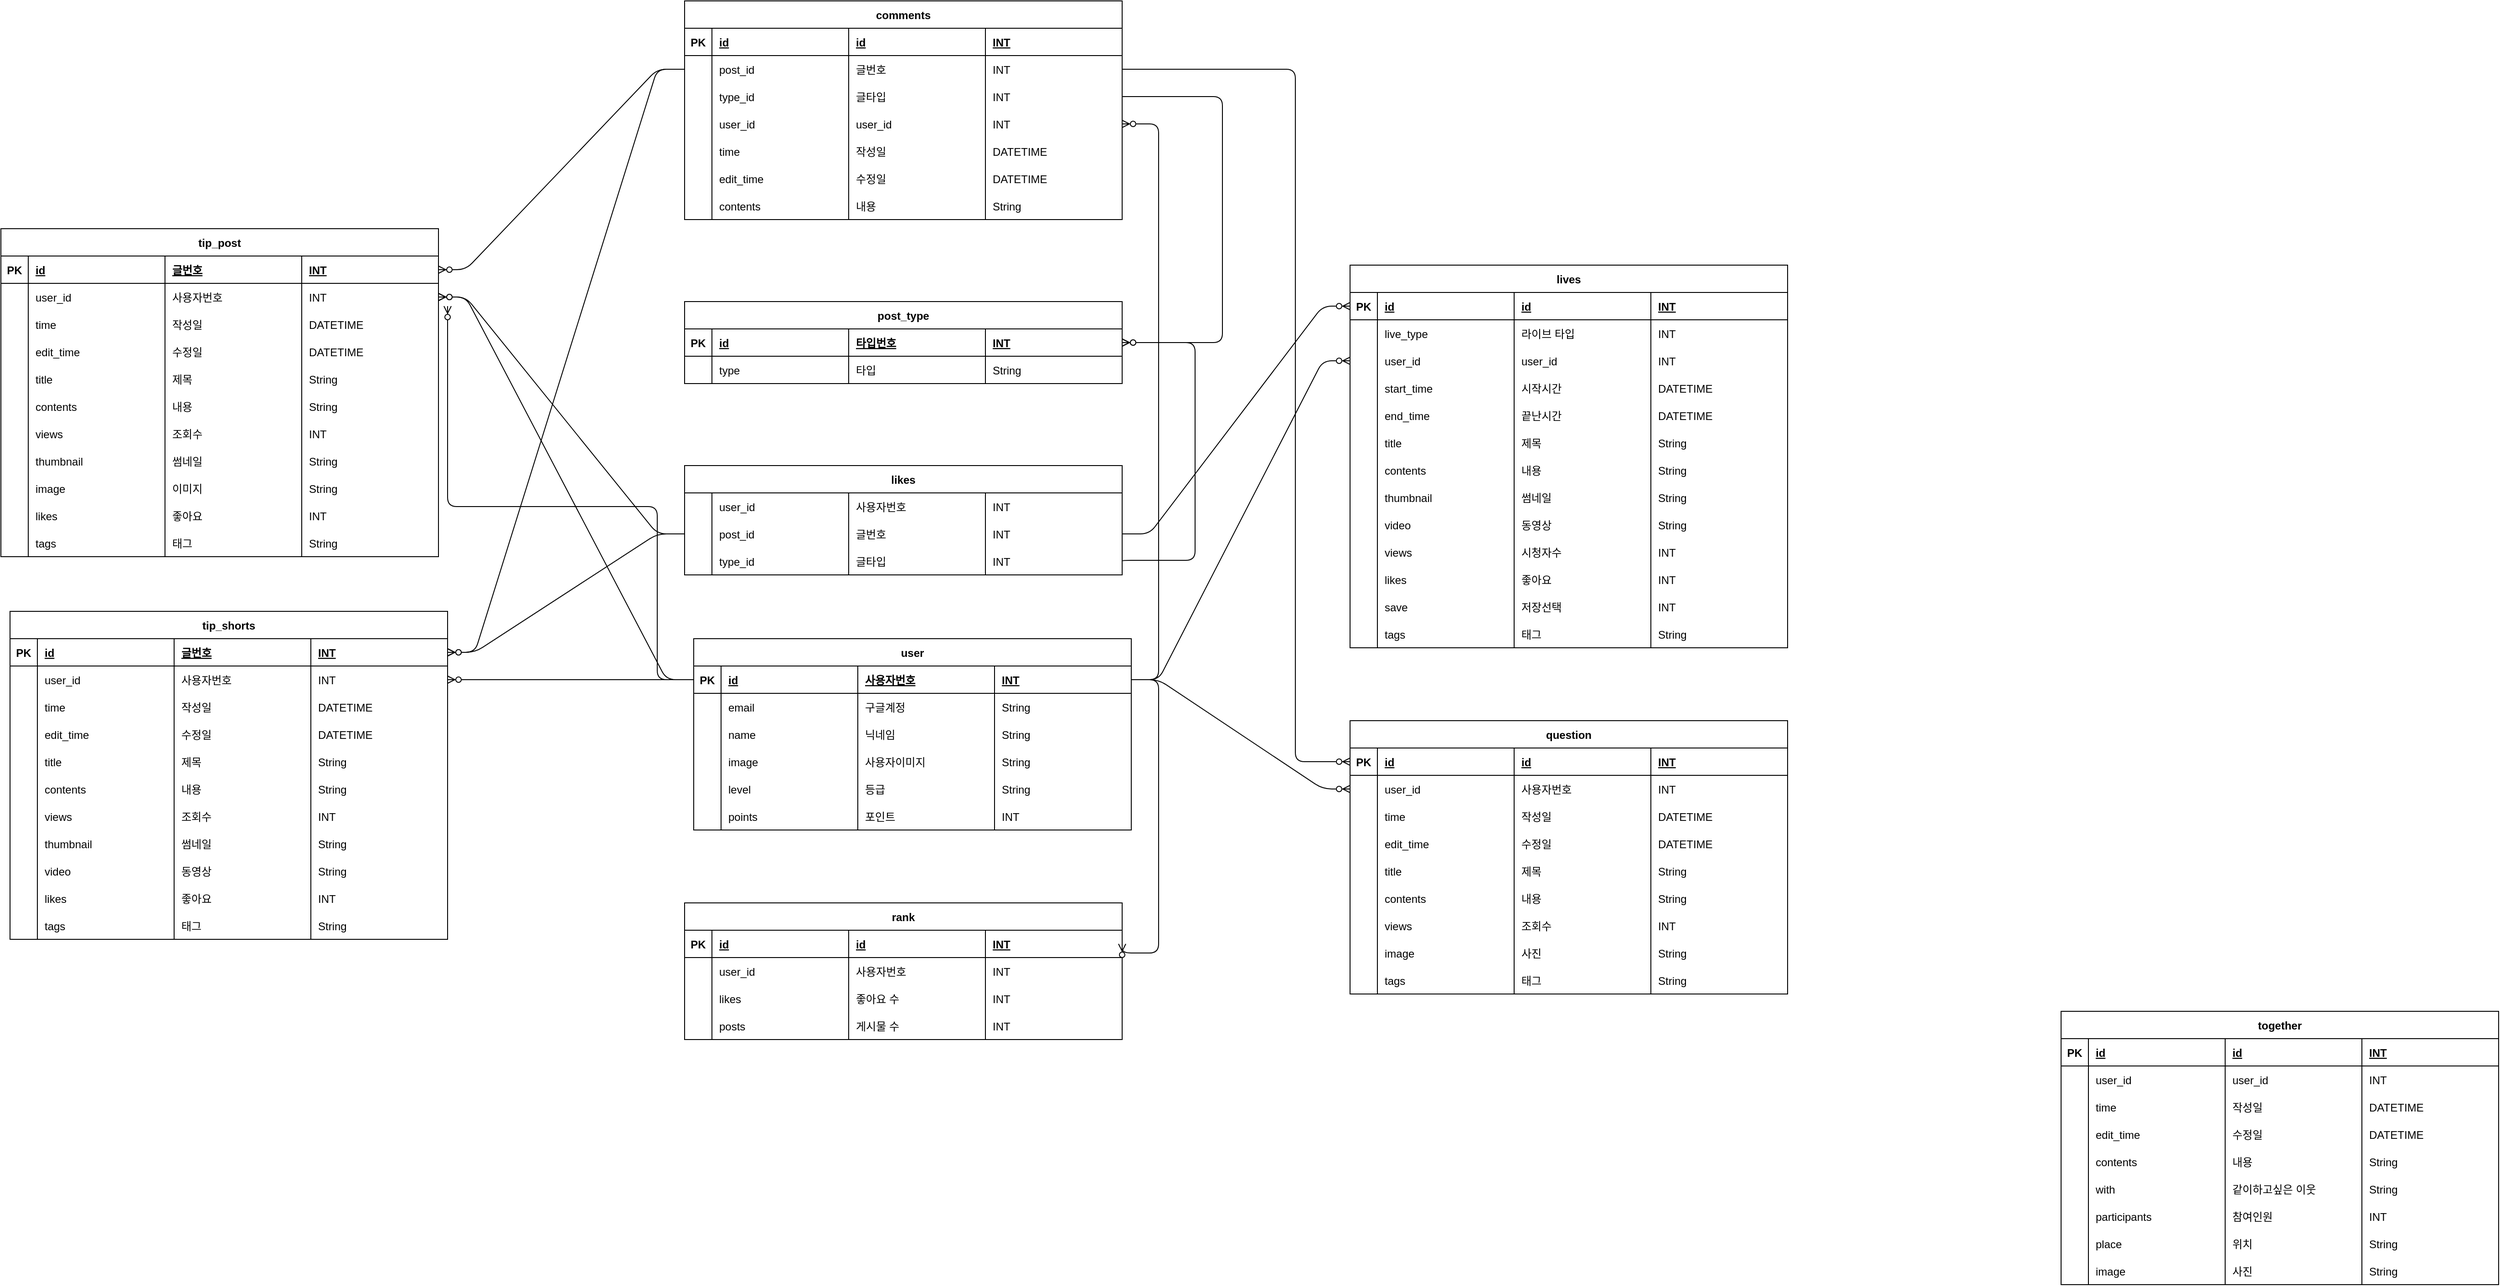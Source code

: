 <mxfile version="14.9.3" type="github">
  <diagram id="Kf2YQzxJRZqhJv85EQQ8" name="Page-1">
    <mxGraphModel dx="2757" dy="2363" grid="1" gridSize="10" guides="1" tooltips="1" connect="1" arrows="1" fold="1" page="1" pageScale="1" pageWidth="827" pageHeight="1169" math="0" shadow="0">
      <root>
        <mxCell id="0" />
        <mxCell id="1" parent="0" />
        <mxCell id="MD2-rtIMPpAFqubzUFR5-1" value="user" style="shape=table;startSize=30;container=1;collapsible=1;childLayout=tableLayout;fixedRows=1;rowLines=0;fontStyle=1;align=center;resizeLast=1;" parent="1" vertex="1">
          <mxGeometry x="250" y="460" width="480" height="210" as="geometry" />
        </mxCell>
        <mxCell id="MD2-rtIMPpAFqubzUFR5-2" value="" style="shape=partialRectangle;collapsible=0;dropTarget=0;pointerEvents=0;fillColor=none;top=0;left=0;bottom=1;right=0;points=[[0,0.5],[1,0.5]];portConstraint=eastwest;" parent="MD2-rtIMPpAFqubzUFR5-1" vertex="1">
          <mxGeometry y="30" width="480" height="30" as="geometry" />
        </mxCell>
        <mxCell id="MD2-rtIMPpAFqubzUFR5-3" value="PK" style="shape=partialRectangle;connectable=0;fillColor=none;top=0;left=0;bottom=0;right=0;fontStyle=1;overflow=hidden;" parent="MD2-rtIMPpAFqubzUFR5-2" vertex="1">
          <mxGeometry width="30" height="30" as="geometry" />
        </mxCell>
        <mxCell id="MD2-rtIMPpAFqubzUFR5-278" value="id" style="shape=partialRectangle;connectable=0;fillColor=none;top=0;left=0;bottom=0;right=0;align=left;spacingLeft=6;fontStyle=5;overflow=hidden;" parent="MD2-rtIMPpAFqubzUFR5-2" vertex="1">
          <mxGeometry x="30" width="150" height="30" as="geometry" />
        </mxCell>
        <mxCell id="MD2-rtIMPpAFqubzUFR5-4" value="사용자번호" style="shape=partialRectangle;connectable=0;fillColor=none;top=0;left=0;bottom=0;right=0;align=left;spacingLeft=6;fontStyle=5;overflow=hidden;" parent="MD2-rtIMPpAFqubzUFR5-2" vertex="1">
          <mxGeometry x="180" width="150" height="30" as="geometry" />
        </mxCell>
        <mxCell id="MD2-rtIMPpAFqubzUFR5-511" value="INT" style="shape=partialRectangle;connectable=0;fillColor=none;top=0;left=0;bottom=0;right=0;align=left;spacingLeft=6;fontStyle=5;overflow=hidden;" parent="MD2-rtIMPpAFqubzUFR5-2" vertex="1">
          <mxGeometry x="330" width="150" height="30" as="geometry" />
        </mxCell>
        <mxCell id="MD2-rtIMPpAFqubzUFR5-5" value="" style="shape=partialRectangle;collapsible=0;dropTarget=0;pointerEvents=0;fillColor=none;top=0;left=0;bottom=0;right=0;points=[[0,0.5],[1,0.5]];portConstraint=eastwest;" parent="MD2-rtIMPpAFqubzUFR5-1" vertex="1">
          <mxGeometry y="60" width="480" height="30" as="geometry" />
        </mxCell>
        <mxCell id="MD2-rtIMPpAFqubzUFR5-6" value="" style="shape=partialRectangle;connectable=0;fillColor=none;top=0;left=0;bottom=0;right=0;editable=1;overflow=hidden;" parent="MD2-rtIMPpAFqubzUFR5-5" vertex="1">
          <mxGeometry width="30" height="30" as="geometry" />
        </mxCell>
        <mxCell id="MD2-rtIMPpAFqubzUFR5-279" value="email" style="shape=partialRectangle;connectable=0;fillColor=none;top=0;left=0;bottom=0;right=0;align=left;spacingLeft=6;overflow=hidden;" parent="MD2-rtIMPpAFqubzUFR5-5" vertex="1">
          <mxGeometry x="30" width="150" height="30" as="geometry" />
        </mxCell>
        <mxCell id="MD2-rtIMPpAFqubzUFR5-7" value="구글계정" style="shape=partialRectangle;connectable=0;fillColor=none;top=0;left=0;bottom=0;right=0;align=left;spacingLeft=6;overflow=hidden;" parent="MD2-rtIMPpAFqubzUFR5-5" vertex="1">
          <mxGeometry x="180" width="150" height="30" as="geometry" />
        </mxCell>
        <mxCell id="MD2-rtIMPpAFqubzUFR5-512" value="String" style="shape=partialRectangle;connectable=0;fillColor=none;top=0;left=0;bottom=0;right=0;align=left;spacingLeft=6;overflow=hidden;" parent="MD2-rtIMPpAFqubzUFR5-5" vertex="1">
          <mxGeometry x="330" width="150" height="30" as="geometry" />
        </mxCell>
        <mxCell id="cf8r5tpqv3BlE3Bak3ng-1" style="shape=partialRectangle;collapsible=0;dropTarget=0;pointerEvents=0;fillColor=none;top=0;left=0;bottom=0;right=0;points=[[0,0.5],[1,0.5]];portConstraint=eastwest;" parent="MD2-rtIMPpAFqubzUFR5-1" vertex="1">
          <mxGeometry y="90" width="480" height="30" as="geometry" />
        </mxCell>
        <mxCell id="cf8r5tpqv3BlE3Bak3ng-2" style="shape=partialRectangle;connectable=0;fillColor=none;top=0;left=0;bottom=0;right=0;editable=1;overflow=hidden;" parent="cf8r5tpqv3BlE3Bak3ng-1" vertex="1">
          <mxGeometry width="30" height="30" as="geometry" />
        </mxCell>
        <mxCell id="cf8r5tpqv3BlE3Bak3ng-3" value="name" style="shape=partialRectangle;connectable=0;fillColor=none;top=0;left=0;bottom=0;right=0;align=left;spacingLeft=6;overflow=hidden;" parent="cf8r5tpqv3BlE3Bak3ng-1" vertex="1">
          <mxGeometry x="30" width="150" height="30" as="geometry" />
        </mxCell>
        <mxCell id="cf8r5tpqv3BlE3Bak3ng-4" value="닉네임" style="shape=partialRectangle;connectable=0;fillColor=none;top=0;left=0;bottom=0;right=0;align=left;spacingLeft=6;overflow=hidden;" parent="cf8r5tpqv3BlE3Bak3ng-1" vertex="1">
          <mxGeometry x="180" width="150" height="30" as="geometry" />
        </mxCell>
        <mxCell id="cf8r5tpqv3BlE3Bak3ng-5" value="String" style="shape=partialRectangle;connectable=0;fillColor=none;top=0;left=0;bottom=0;right=0;align=left;spacingLeft=6;overflow=hidden;" parent="cf8r5tpqv3BlE3Bak3ng-1" vertex="1">
          <mxGeometry x="330" width="150" height="30" as="geometry" />
        </mxCell>
        <mxCell id="XveR3DZq2OsxgKTt3ctt-17" style="shape=partialRectangle;collapsible=0;dropTarget=0;pointerEvents=0;fillColor=none;top=0;left=0;bottom=0;right=0;points=[[0,0.5],[1,0.5]];portConstraint=eastwest;" parent="MD2-rtIMPpAFqubzUFR5-1" vertex="1">
          <mxGeometry y="120" width="480" height="30" as="geometry" />
        </mxCell>
        <mxCell id="XveR3DZq2OsxgKTt3ctt-18" style="shape=partialRectangle;connectable=0;fillColor=none;top=0;left=0;bottom=0;right=0;editable=1;overflow=hidden;" parent="XveR3DZq2OsxgKTt3ctt-17" vertex="1">
          <mxGeometry width="30" height="30" as="geometry" />
        </mxCell>
        <mxCell id="XveR3DZq2OsxgKTt3ctt-19" value="image" style="shape=partialRectangle;connectable=0;fillColor=none;top=0;left=0;bottom=0;right=0;align=left;spacingLeft=6;overflow=hidden;" parent="XveR3DZq2OsxgKTt3ctt-17" vertex="1">
          <mxGeometry x="30" width="150" height="30" as="geometry" />
        </mxCell>
        <mxCell id="XveR3DZq2OsxgKTt3ctt-20" value="사용자이미지" style="shape=partialRectangle;connectable=0;fillColor=none;top=0;left=0;bottom=0;right=0;align=left;spacingLeft=6;overflow=hidden;" parent="XveR3DZq2OsxgKTt3ctt-17" vertex="1">
          <mxGeometry x="180" width="150" height="30" as="geometry" />
        </mxCell>
        <mxCell id="XveR3DZq2OsxgKTt3ctt-21" value="String" style="shape=partialRectangle;connectable=0;fillColor=none;top=0;left=0;bottom=0;right=0;align=left;spacingLeft=6;overflow=hidden;" parent="XveR3DZq2OsxgKTt3ctt-17" vertex="1">
          <mxGeometry x="330" width="150" height="30" as="geometry" />
        </mxCell>
        <mxCell id="MD2-rtIMPpAFqubzUFR5-11" value="" style="shape=partialRectangle;collapsible=0;dropTarget=0;pointerEvents=0;fillColor=none;top=0;left=0;bottom=0;right=0;points=[[0,0.5],[1,0.5]];portConstraint=eastwest;" parent="MD2-rtIMPpAFqubzUFR5-1" vertex="1">
          <mxGeometry y="150" width="480" height="30" as="geometry" />
        </mxCell>
        <mxCell id="MD2-rtIMPpAFqubzUFR5-12" value="" style="shape=partialRectangle;connectable=0;fillColor=none;top=0;left=0;bottom=0;right=0;editable=1;overflow=hidden;" parent="MD2-rtIMPpAFqubzUFR5-11" vertex="1">
          <mxGeometry width="30" height="30" as="geometry" />
        </mxCell>
        <mxCell id="MD2-rtIMPpAFqubzUFR5-281" value="level" style="shape=partialRectangle;connectable=0;fillColor=none;top=0;left=0;bottom=0;right=0;align=left;spacingLeft=6;overflow=hidden;" parent="MD2-rtIMPpAFqubzUFR5-11" vertex="1">
          <mxGeometry x="30" width="150" height="30" as="geometry" />
        </mxCell>
        <mxCell id="MD2-rtIMPpAFqubzUFR5-13" value="등급" style="shape=partialRectangle;connectable=0;fillColor=none;top=0;left=0;bottom=0;right=0;align=left;spacingLeft=6;overflow=hidden;" parent="MD2-rtIMPpAFqubzUFR5-11" vertex="1">
          <mxGeometry x="180" width="150" height="30" as="geometry" />
        </mxCell>
        <mxCell id="MD2-rtIMPpAFqubzUFR5-514" value="String" style="shape=partialRectangle;connectable=0;fillColor=none;top=0;left=0;bottom=0;right=0;align=left;spacingLeft=6;overflow=hidden;" parent="MD2-rtIMPpAFqubzUFR5-11" vertex="1">
          <mxGeometry x="330" width="150" height="30" as="geometry" />
        </mxCell>
        <mxCell id="MD2-rtIMPpAFqubzUFR5-80" style="shape=partialRectangle;collapsible=0;dropTarget=0;pointerEvents=0;fillColor=none;top=0;left=0;bottom=0;right=0;points=[[0,0.5],[1,0.5]];portConstraint=eastwest;" parent="MD2-rtIMPpAFqubzUFR5-1" vertex="1">
          <mxGeometry y="180" width="480" height="30" as="geometry" />
        </mxCell>
        <mxCell id="MD2-rtIMPpAFqubzUFR5-81" style="shape=partialRectangle;connectable=0;fillColor=none;top=0;left=0;bottom=0;right=0;editable=1;overflow=hidden;" parent="MD2-rtIMPpAFqubzUFR5-80" vertex="1">
          <mxGeometry width="30" height="30" as="geometry" />
        </mxCell>
        <mxCell id="MD2-rtIMPpAFqubzUFR5-282" value="points" style="shape=partialRectangle;connectable=0;fillColor=none;top=0;left=0;bottom=0;right=0;align=left;spacingLeft=6;overflow=hidden;" parent="MD2-rtIMPpAFqubzUFR5-80" vertex="1">
          <mxGeometry x="30" width="150" height="30" as="geometry" />
        </mxCell>
        <mxCell id="MD2-rtIMPpAFqubzUFR5-82" value="포인트" style="shape=partialRectangle;connectable=0;fillColor=none;top=0;left=0;bottom=0;right=0;align=left;spacingLeft=6;overflow=hidden;" parent="MD2-rtIMPpAFqubzUFR5-80" vertex="1">
          <mxGeometry x="180" width="150" height="30" as="geometry" />
        </mxCell>
        <mxCell id="MD2-rtIMPpAFqubzUFR5-515" value="INT" style="shape=partialRectangle;connectable=0;fillColor=none;top=0;left=0;bottom=0;right=0;align=left;spacingLeft=6;overflow=hidden;" parent="MD2-rtIMPpAFqubzUFR5-80" vertex="1">
          <mxGeometry x="330" width="150" height="30" as="geometry" />
        </mxCell>
        <mxCell id="MD2-rtIMPpAFqubzUFR5-18" value="tip_post" style="shape=table;startSize=30;container=1;collapsible=1;childLayout=tableLayout;fixedRows=1;rowLines=0;fontStyle=1;align=center;resizeLast=1;" parent="1" vertex="1">
          <mxGeometry x="-510" y="10" width="480" height="360" as="geometry" />
        </mxCell>
        <mxCell id="MD2-rtIMPpAFqubzUFR5-19" value="" style="shape=partialRectangle;collapsible=0;dropTarget=0;pointerEvents=0;fillColor=none;top=0;left=0;bottom=1;right=0;points=[[0,0.5],[1,0.5]];portConstraint=eastwest;" parent="MD2-rtIMPpAFqubzUFR5-18" vertex="1">
          <mxGeometry y="30" width="480" height="30" as="geometry" />
        </mxCell>
        <mxCell id="MD2-rtIMPpAFqubzUFR5-20" value="PK" style="shape=partialRectangle;connectable=0;fillColor=none;top=0;left=0;bottom=0;right=0;fontStyle=1;overflow=hidden;" parent="MD2-rtIMPpAFqubzUFR5-19" vertex="1">
          <mxGeometry width="30" height="30" as="geometry" />
        </mxCell>
        <mxCell id="MD2-rtIMPpAFqubzUFR5-268" value="id" style="shape=partialRectangle;connectable=0;fillColor=none;top=0;left=0;bottom=0;right=0;align=left;spacingLeft=6;fontStyle=5;overflow=hidden;" parent="MD2-rtIMPpAFqubzUFR5-19" vertex="1">
          <mxGeometry x="30" width="150" height="30" as="geometry" />
        </mxCell>
        <mxCell id="MD2-rtIMPpAFqubzUFR5-21" value="글번호" style="shape=partialRectangle;connectable=0;fillColor=none;top=0;left=0;bottom=0;right=0;align=left;spacingLeft=6;fontStyle=5;overflow=hidden;" parent="MD2-rtIMPpAFqubzUFR5-19" vertex="1">
          <mxGeometry x="180" width="150" height="30" as="geometry" />
        </mxCell>
        <mxCell id="MD2-rtIMPpAFqubzUFR5-486" value="INT" style="shape=partialRectangle;connectable=0;fillColor=none;top=0;left=0;bottom=0;right=0;align=left;spacingLeft=6;fontStyle=5;overflow=hidden;" parent="MD2-rtIMPpAFqubzUFR5-19" vertex="1">
          <mxGeometry x="330" width="150" height="30" as="geometry" />
        </mxCell>
        <mxCell id="cf8r5tpqv3BlE3Bak3ng-6" value="" style="shape=partialRectangle;collapsible=0;dropTarget=0;pointerEvents=0;fillColor=none;top=0;left=0;bottom=0;right=0;points=[[0,0.5],[1,0.5]];portConstraint=eastwest;" parent="MD2-rtIMPpAFqubzUFR5-18" vertex="1">
          <mxGeometry y="60" width="480" height="30" as="geometry" />
        </mxCell>
        <mxCell id="cf8r5tpqv3BlE3Bak3ng-7" value="" style="shape=partialRectangle;connectable=0;fillColor=none;top=0;left=0;bottom=0;right=0;editable=1;overflow=hidden;" parent="cf8r5tpqv3BlE3Bak3ng-6" vertex="1">
          <mxGeometry width="30" height="30" as="geometry" />
        </mxCell>
        <mxCell id="cf8r5tpqv3BlE3Bak3ng-8" value="user_id" style="shape=partialRectangle;connectable=0;fillColor=none;top=0;left=0;bottom=0;right=0;align=left;spacingLeft=6;overflow=hidden;" parent="cf8r5tpqv3BlE3Bak3ng-6" vertex="1">
          <mxGeometry x="30" width="150" height="30" as="geometry" />
        </mxCell>
        <mxCell id="cf8r5tpqv3BlE3Bak3ng-9" value="사용자번호" style="shape=partialRectangle;connectable=0;fillColor=none;top=0;left=0;bottom=0;right=0;align=left;spacingLeft=6;overflow=hidden;" parent="cf8r5tpqv3BlE3Bak3ng-6" vertex="1">
          <mxGeometry x="180" width="150" height="30" as="geometry" />
        </mxCell>
        <mxCell id="cf8r5tpqv3BlE3Bak3ng-10" value="INT" style="shape=partialRectangle;connectable=0;fillColor=none;top=0;left=0;bottom=0;right=0;align=left;spacingLeft=6;overflow=hidden;" parent="cf8r5tpqv3BlE3Bak3ng-6" vertex="1">
          <mxGeometry x="330" width="150" height="30" as="geometry" />
        </mxCell>
        <mxCell id="MD2-rtIMPpAFqubzUFR5-25" value="" style="shape=partialRectangle;collapsible=0;dropTarget=0;pointerEvents=0;fillColor=none;top=0;left=0;bottom=0;right=0;points=[[0,0.5],[1,0.5]];portConstraint=eastwest;" parent="MD2-rtIMPpAFqubzUFR5-18" vertex="1">
          <mxGeometry y="90" width="480" height="30" as="geometry" />
        </mxCell>
        <mxCell id="MD2-rtIMPpAFqubzUFR5-26" value="" style="shape=partialRectangle;connectable=0;fillColor=none;top=0;left=0;bottom=0;right=0;editable=1;overflow=hidden;" parent="MD2-rtIMPpAFqubzUFR5-25" vertex="1">
          <mxGeometry width="30" height="30" as="geometry" />
        </mxCell>
        <mxCell id="MD2-rtIMPpAFqubzUFR5-270" value="time" style="shape=partialRectangle;connectable=0;fillColor=none;top=0;left=0;bottom=0;right=0;align=left;spacingLeft=6;overflow=hidden;" parent="MD2-rtIMPpAFqubzUFR5-25" vertex="1">
          <mxGeometry x="30" width="150" height="30" as="geometry" />
        </mxCell>
        <mxCell id="MD2-rtIMPpAFqubzUFR5-27" value="작성일" style="shape=partialRectangle;connectable=0;fillColor=none;top=0;left=0;bottom=0;right=0;align=left;spacingLeft=6;overflow=hidden;" parent="MD2-rtIMPpAFqubzUFR5-25" vertex="1">
          <mxGeometry x="180" width="150" height="30" as="geometry" />
        </mxCell>
        <mxCell id="MD2-rtIMPpAFqubzUFR5-488" value="DATETIME" style="shape=partialRectangle;connectable=0;fillColor=none;top=0;left=0;bottom=0;right=0;align=left;spacingLeft=6;overflow=hidden;" parent="MD2-rtIMPpAFqubzUFR5-25" vertex="1">
          <mxGeometry x="330" width="150" height="30" as="geometry" />
        </mxCell>
        <mxCell id="MD2-rtIMPpAFqubzUFR5-28" value="" style="shape=partialRectangle;collapsible=0;dropTarget=0;pointerEvents=0;fillColor=none;top=0;left=0;bottom=0;right=0;points=[[0,0.5],[1,0.5]];portConstraint=eastwest;" parent="MD2-rtIMPpAFqubzUFR5-18" vertex="1">
          <mxGeometry y="120" width="480" height="30" as="geometry" />
        </mxCell>
        <mxCell id="MD2-rtIMPpAFqubzUFR5-29" value="" style="shape=partialRectangle;connectable=0;fillColor=none;top=0;left=0;bottom=0;right=0;editable=1;overflow=hidden;" parent="MD2-rtIMPpAFqubzUFR5-28" vertex="1">
          <mxGeometry width="30" height="30" as="geometry" />
        </mxCell>
        <mxCell id="MD2-rtIMPpAFqubzUFR5-271" value="edit_time" style="shape=partialRectangle;connectable=0;fillColor=none;top=0;left=0;bottom=0;right=0;align=left;spacingLeft=6;overflow=hidden;" parent="MD2-rtIMPpAFqubzUFR5-28" vertex="1">
          <mxGeometry x="30" width="150" height="30" as="geometry" />
        </mxCell>
        <mxCell id="MD2-rtIMPpAFqubzUFR5-30" value="수정일" style="shape=partialRectangle;connectable=0;fillColor=none;top=0;left=0;bottom=0;right=0;align=left;spacingLeft=6;overflow=hidden;" parent="MD2-rtIMPpAFqubzUFR5-28" vertex="1">
          <mxGeometry x="180" width="150" height="30" as="geometry" />
        </mxCell>
        <mxCell id="MD2-rtIMPpAFqubzUFR5-489" value="DATETIME" style="shape=partialRectangle;connectable=0;fillColor=none;top=0;left=0;bottom=0;right=0;align=left;spacingLeft=6;overflow=hidden;" parent="MD2-rtIMPpAFqubzUFR5-28" vertex="1">
          <mxGeometry x="330" width="150" height="30" as="geometry" />
        </mxCell>
        <mxCell id="MD2-rtIMPpAFqubzUFR5-83" style="shape=partialRectangle;collapsible=0;dropTarget=0;pointerEvents=0;fillColor=none;top=0;left=0;bottom=0;right=0;points=[[0,0.5],[1,0.5]];portConstraint=eastwest;" parent="MD2-rtIMPpAFqubzUFR5-18" vertex="1">
          <mxGeometry y="150" width="480" height="30" as="geometry" />
        </mxCell>
        <mxCell id="MD2-rtIMPpAFqubzUFR5-84" style="shape=partialRectangle;connectable=0;fillColor=none;top=0;left=0;bottom=0;right=0;editable=1;overflow=hidden;" parent="MD2-rtIMPpAFqubzUFR5-83" vertex="1">
          <mxGeometry width="30" height="30" as="geometry" />
        </mxCell>
        <mxCell id="MD2-rtIMPpAFqubzUFR5-272" value="title" style="shape=partialRectangle;connectable=0;fillColor=none;top=0;left=0;bottom=0;right=0;align=left;spacingLeft=6;overflow=hidden;" parent="MD2-rtIMPpAFqubzUFR5-83" vertex="1">
          <mxGeometry x="30" width="150" height="30" as="geometry" />
        </mxCell>
        <mxCell id="MD2-rtIMPpAFqubzUFR5-85" value="제목" style="shape=partialRectangle;connectable=0;fillColor=none;top=0;left=0;bottom=0;right=0;align=left;spacingLeft=6;overflow=hidden;" parent="MD2-rtIMPpAFqubzUFR5-83" vertex="1">
          <mxGeometry x="180" width="150" height="30" as="geometry" />
        </mxCell>
        <mxCell id="MD2-rtIMPpAFqubzUFR5-490" value="String" style="shape=partialRectangle;connectable=0;fillColor=none;top=0;left=0;bottom=0;right=0;align=left;spacingLeft=6;overflow=hidden;" parent="MD2-rtIMPpAFqubzUFR5-83" vertex="1">
          <mxGeometry x="330" width="150" height="30" as="geometry" />
        </mxCell>
        <mxCell id="MD2-rtIMPpAFqubzUFR5-86" style="shape=partialRectangle;collapsible=0;dropTarget=0;pointerEvents=0;fillColor=none;top=0;left=0;bottom=0;right=0;points=[[0,0.5],[1,0.5]];portConstraint=eastwest;" parent="MD2-rtIMPpAFqubzUFR5-18" vertex="1">
          <mxGeometry y="180" width="480" height="30" as="geometry" />
        </mxCell>
        <mxCell id="MD2-rtIMPpAFqubzUFR5-87" style="shape=partialRectangle;connectable=0;fillColor=none;top=0;left=0;bottom=0;right=0;editable=1;overflow=hidden;" parent="MD2-rtIMPpAFqubzUFR5-86" vertex="1">
          <mxGeometry width="30" height="30" as="geometry" />
        </mxCell>
        <mxCell id="MD2-rtIMPpAFqubzUFR5-273" value="contents" style="shape=partialRectangle;connectable=0;fillColor=none;top=0;left=0;bottom=0;right=0;align=left;spacingLeft=6;overflow=hidden;" parent="MD2-rtIMPpAFqubzUFR5-86" vertex="1">
          <mxGeometry x="30" width="150" height="30" as="geometry" />
        </mxCell>
        <mxCell id="MD2-rtIMPpAFqubzUFR5-88" value="내용" style="shape=partialRectangle;connectable=0;fillColor=none;top=0;left=0;bottom=0;right=0;align=left;spacingLeft=6;overflow=hidden;" parent="MD2-rtIMPpAFqubzUFR5-86" vertex="1">
          <mxGeometry x="180" width="150" height="30" as="geometry" />
        </mxCell>
        <mxCell id="MD2-rtIMPpAFqubzUFR5-491" value="String" style="shape=partialRectangle;connectable=0;fillColor=none;top=0;left=0;bottom=0;right=0;align=left;spacingLeft=6;overflow=hidden;" parent="MD2-rtIMPpAFqubzUFR5-86" vertex="1">
          <mxGeometry x="330" width="150" height="30" as="geometry" />
        </mxCell>
        <mxCell id="qXBr9dz6wmvR0xZSYaYj-1" style="shape=partialRectangle;collapsible=0;dropTarget=0;pointerEvents=0;fillColor=none;top=0;left=0;bottom=0;right=0;points=[[0,0.5],[1,0.5]];portConstraint=eastwest;" parent="MD2-rtIMPpAFqubzUFR5-18" vertex="1">
          <mxGeometry y="210" width="480" height="30" as="geometry" />
        </mxCell>
        <mxCell id="qXBr9dz6wmvR0xZSYaYj-2" style="shape=partialRectangle;connectable=0;fillColor=none;top=0;left=0;bottom=0;right=0;editable=1;overflow=hidden;" parent="qXBr9dz6wmvR0xZSYaYj-1" vertex="1">
          <mxGeometry width="30" height="30" as="geometry" />
        </mxCell>
        <mxCell id="qXBr9dz6wmvR0xZSYaYj-3" value="views" style="shape=partialRectangle;connectable=0;fillColor=none;top=0;left=0;bottom=0;right=0;align=left;spacingLeft=6;overflow=hidden;" parent="qXBr9dz6wmvR0xZSYaYj-1" vertex="1">
          <mxGeometry x="30" width="150" height="30" as="geometry" />
        </mxCell>
        <mxCell id="qXBr9dz6wmvR0xZSYaYj-4" value="조회수" style="shape=partialRectangle;connectable=0;fillColor=none;top=0;left=0;bottom=0;right=0;align=left;spacingLeft=6;overflow=hidden;" parent="qXBr9dz6wmvR0xZSYaYj-1" vertex="1">
          <mxGeometry x="180" width="150" height="30" as="geometry" />
        </mxCell>
        <mxCell id="qXBr9dz6wmvR0xZSYaYj-5" value="INT" style="shape=partialRectangle;connectable=0;fillColor=none;top=0;left=0;bottom=0;right=0;align=left;spacingLeft=6;overflow=hidden;" parent="qXBr9dz6wmvR0xZSYaYj-1" vertex="1">
          <mxGeometry x="330" width="150" height="30" as="geometry" />
        </mxCell>
        <mxCell id="nsHQNhk7Q4AftGqS9bct-1" style="shape=partialRectangle;collapsible=0;dropTarget=0;pointerEvents=0;fillColor=none;top=0;left=0;bottom=0;right=0;points=[[0,0.5],[1,0.5]];portConstraint=eastwest;" parent="MD2-rtIMPpAFqubzUFR5-18" vertex="1">
          <mxGeometry y="240" width="480" height="30" as="geometry" />
        </mxCell>
        <mxCell id="nsHQNhk7Q4AftGqS9bct-2" style="shape=partialRectangle;connectable=0;fillColor=none;top=0;left=0;bottom=0;right=0;editable=1;overflow=hidden;" parent="nsHQNhk7Q4AftGqS9bct-1" vertex="1">
          <mxGeometry width="30" height="30" as="geometry" />
        </mxCell>
        <mxCell id="nsHQNhk7Q4AftGqS9bct-3" value="thumbnail" style="shape=partialRectangle;connectable=0;fillColor=none;top=0;left=0;bottom=0;right=0;align=left;spacingLeft=6;overflow=hidden;" parent="nsHQNhk7Q4AftGqS9bct-1" vertex="1">
          <mxGeometry x="30" width="150" height="30" as="geometry" />
        </mxCell>
        <mxCell id="nsHQNhk7Q4AftGqS9bct-4" value="썸네일" style="shape=partialRectangle;connectable=0;fillColor=none;top=0;left=0;bottom=0;right=0;align=left;spacingLeft=6;overflow=hidden;" parent="nsHQNhk7Q4AftGqS9bct-1" vertex="1">
          <mxGeometry x="180" width="150" height="30" as="geometry" />
        </mxCell>
        <mxCell id="nsHQNhk7Q4AftGqS9bct-5" value="String" style="shape=partialRectangle;connectable=0;fillColor=none;top=0;left=0;bottom=0;right=0;align=left;spacingLeft=6;overflow=hidden;" parent="nsHQNhk7Q4AftGqS9bct-1" vertex="1">
          <mxGeometry x="330" width="150" height="30" as="geometry" />
        </mxCell>
        <mxCell id="MD2-rtIMPpAFqubzUFR5-89" style="shape=partialRectangle;collapsible=0;dropTarget=0;pointerEvents=0;fillColor=none;top=0;left=0;bottom=0;right=0;points=[[0,0.5],[1,0.5]];portConstraint=eastwest;" parent="MD2-rtIMPpAFqubzUFR5-18" vertex="1">
          <mxGeometry y="270" width="480" height="30" as="geometry" />
        </mxCell>
        <mxCell id="MD2-rtIMPpAFqubzUFR5-90" style="shape=partialRectangle;connectable=0;fillColor=none;top=0;left=0;bottom=0;right=0;editable=1;overflow=hidden;" parent="MD2-rtIMPpAFqubzUFR5-89" vertex="1">
          <mxGeometry width="30" height="30" as="geometry" />
        </mxCell>
        <mxCell id="MD2-rtIMPpAFqubzUFR5-274" value="image" style="shape=partialRectangle;connectable=0;fillColor=none;top=0;left=0;bottom=0;right=0;align=left;spacingLeft=6;overflow=hidden;" parent="MD2-rtIMPpAFqubzUFR5-89" vertex="1">
          <mxGeometry x="30" width="150" height="30" as="geometry" />
        </mxCell>
        <mxCell id="MD2-rtIMPpAFqubzUFR5-91" value="이미지" style="shape=partialRectangle;connectable=0;fillColor=none;top=0;left=0;bottom=0;right=0;align=left;spacingLeft=6;overflow=hidden;" parent="MD2-rtIMPpAFqubzUFR5-89" vertex="1">
          <mxGeometry x="180" width="150" height="30" as="geometry" />
        </mxCell>
        <mxCell id="MD2-rtIMPpAFqubzUFR5-492" value="String" style="shape=partialRectangle;connectable=0;fillColor=none;top=0;left=0;bottom=0;right=0;align=left;spacingLeft=6;overflow=hidden;" parent="MD2-rtIMPpAFqubzUFR5-89" vertex="1">
          <mxGeometry x="330" width="150" height="30" as="geometry" />
        </mxCell>
        <mxCell id="MD2-rtIMPpAFqubzUFR5-92" style="shape=partialRectangle;collapsible=0;dropTarget=0;pointerEvents=0;fillColor=none;top=0;left=0;bottom=0;right=0;points=[[0,0.5],[1,0.5]];portConstraint=eastwest;" parent="MD2-rtIMPpAFqubzUFR5-18" vertex="1">
          <mxGeometry y="300" width="480" height="30" as="geometry" />
        </mxCell>
        <mxCell id="MD2-rtIMPpAFqubzUFR5-93" style="shape=partialRectangle;connectable=0;fillColor=none;top=0;left=0;bottom=0;right=0;editable=1;overflow=hidden;" parent="MD2-rtIMPpAFqubzUFR5-92" vertex="1">
          <mxGeometry width="30" height="30" as="geometry" />
        </mxCell>
        <mxCell id="MD2-rtIMPpAFqubzUFR5-275" value="likes" style="shape=partialRectangle;connectable=0;fillColor=none;top=0;left=0;bottom=0;right=0;align=left;spacingLeft=6;overflow=hidden;" parent="MD2-rtIMPpAFqubzUFR5-92" vertex="1">
          <mxGeometry x="30" width="150" height="30" as="geometry" />
        </mxCell>
        <mxCell id="MD2-rtIMPpAFqubzUFR5-94" value="좋아요" style="shape=partialRectangle;connectable=0;fillColor=none;top=0;left=0;bottom=0;right=0;align=left;spacingLeft=6;overflow=hidden;" parent="MD2-rtIMPpAFqubzUFR5-92" vertex="1">
          <mxGeometry x="180" width="150" height="30" as="geometry" />
        </mxCell>
        <mxCell id="MD2-rtIMPpAFqubzUFR5-493" value="INT" style="shape=partialRectangle;connectable=0;fillColor=none;top=0;left=0;bottom=0;right=0;align=left;spacingLeft=6;overflow=hidden;" parent="MD2-rtIMPpAFqubzUFR5-92" vertex="1">
          <mxGeometry x="330" width="150" height="30" as="geometry" />
        </mxCell>
        <mxCell id="MD2-rtIMPpAFqubzUFR5-95" style="shape=partialRectangle;collapsible=0;dropTarget=0;pointerEvents=0;fillColor=none;top=0;left=0;bottom=0;right=0;points=[[0,0.5],[1,0.5]];portConstraint=eastwest;" parent="MD2-rtIMPpAFqubzUFR5-18" vertex="1">
          <mxGeometry y="330" width="480" height="30" as="geometry" />
        </mxCell>
        <mxCell id="MD2-rtIMPpAFqubzUFR5-96" style="shape=partialRectangle;connectable=0;fillColor=none;top=0;left=0;bottom=0;right=0;editable=1;overflow=hidden;" parent="MD2-rtIMPpAFqubzUFR5-95" vertex="1">
          <mxGeometry width="30" height="30" as="geometry" />
        </mxCell>
        <mxCell id="MD2-rtIMPpAFqubzUFR5-276" value="tags" style="shape=partialRectangle;connectable=0;fillColor=none;top=0;left=0;bottom=0;right=0;align=left;spacingLeft=6;overflow=hidden;" parent="MD2-rtIMPpAFqubzUFR5-95" vertex="1">
          <mxGeometry x="30" width="150" height="30" as="geometry" />
        </mxCell>
        <mxCell id="MD2-rtIMPpAFqubzUFR5-97" value="태그" style="shape=partialRectangle;connectable=0;fillColor=none;top=0;left=0;bottom=0;right=0;align=left;spacingLeft=6;overflow=hidden;" parent="MD2-rtIMPpAFqubzUFR5-95" vertex="1">
          <mxGeometry x="180" width="150" height="30" as="geometry" />
        </mxCell>
        <mxCell id="MD2-rtIMPpAFqubzUFR5-494" value="String" style="shape=partialRectangle;connectable=0;fillColor=none;top=0;left=0;bottom=0;right=0;align=left;spacingLeft=6;overflow=hidden;" parent="MD2-rtIMPpAFqubzUFR5-95" vertex="1">
          <mxGeometry x="330" width="150" height="30" as="geometry" />
        </mxCell>
        <mxCell id="MD2-rtIMPpAFqubzUFR5-126" value="comments" style="shape=table;startSize=30;container=1;collapsible=1;childLayout=tableLayout;fixedRows=1;rowLines=0;fontStyle=1;align=center;resizeLast=1;columnLines=1;" parent="1" vertex="1">
          <mxGeometry x="240" y="-240" width="480" height="240" as="geometry" />
        </mxCell>
        <mxCell id="MD2-rtIMPpAFqubzUFR5-127" value="" style="shape=partialRectangle;collapsible=0;dropTarget=0;pointerEvents=0;fillColor=none;top=0;left=0;bottom=1;right=0;points=[[0,0.5],[1,0.5]];portConstraint=eastwest;" parent="MD2-rtIMPpAFqubzUFR5-126" vertex="1">
          <mxGeometry y="30" width="480" height="30" as="geometry" />
        </mxCell>
        <mxCell id="MD2-rtIMPpAFqubzUFR5-128" value="PK" style="shape=partialRectangle;connectable=0;fillColor=none;top=0;left=0;bottom=0;right=0;fontStyle=1;overflow=hidden;" parent="MD2-rtIMPpAFqubzUFR5-127" vertex="1">
          <mxGeometry width="30" height="30" as="geometry" />
        </mxCell>
        <mxCell id="MD2-rtIMPpAFqubzUFR5-448" value="id" style="shape=partialRectangle;connectable=0;fillColor=none;top=0;left=0;bottom=0;right=0;align=left;spacingLeft=6;fontStyle=5;overflow=hidden;" parent="MD2-rtIMPpAFqubzUFR5-127" vertex="1">
          <mxGeometry x="30" width="150" height="30" as="geometry" />
        </mxCell>
        <mxCell id="MD2-rtIMPpAFqubzUFR5-129" value="id" style="shape=partialRectangle;connectable=0;fillColor=none;top=0;left=0;bottom=0;right=0;align=left;spacingLeft=6;fontStyle=5;overflow=hidden;" parent="MD2-rtIMPpAFqubzUFR5-127" vertex="1">
          <mxGeometry x="180" width="150" height="30" as="geometry" />
        </mxCell>
        <mxCell id="MD2-rtIMPpAFqubzUFR5-504" value="INT" style="shape=partialRectangle;connectable=0;fillColor=none;top=0;left=0;bottom=0;right=0;align=left;spacingLeft=6;fontStyle=5;overflow=hidden;" parent="MD2-rtIMPpAFqubzUFR5-127" vertex="1">
          <mxGeometry x="330" width="150" height="30" as="geometry" />
        </mxCell>
        <mxCell id="MD2-rtIMPpAFqubzUFR5-154" style="shape=partialRectangle;collapsible=0;dropTarget=0;pointerEvents=0;fillColor=none;top=0;left=0;bottom=0;right=0;points=[[0,0.5],[1,0.5]];portConstraint=eastwest;" parent="MD2-rtIMPpAFqubzUFR5-126" vertex="1">
          <mxGeometry y="60" width="480" height="30" as="geometry" />
        </mxCell>
        <mxCell id="MD2-rtIMPpAFqubzUFR5-155" style="shape=partialRectangle;connectable=0;fillColor=none;top=0;left=0;bottom=0;right=0;editable=1;overflow=hidden;" parent="MD2-rtIMPpAFqubzUFR5-154" vertex="1">
          <mxGeometry width="30" height="30" as="geometry" />
        </mxCell>
        <mxCell id="MD2-rtIMPpAFqubzUFR5-449" value="post_id" style="shape=partialRectangle;connectable=0;fillColor=none;top=0;left=0;bottom=0;right=0;align=left;spacingLeft=6;overflow=hidden;" parent="MD2-rtIMPpAFqubzUFR5-154" vertex="1">
          <mxGeometry x="30" width="150" height="30" as="geometry" />
        </mxCell>
        <mxCell id="MD2-rtIMPpAFqubzUFR5-156" value="글번호" style="shape=partialRectangle;connectable=0;fillColor=none;top=0;left=0;bottom=0;right=0;align=left;spacingLeft=6;overflow=hidden;" parent="MD2-rtIMPpAFqubzUFR5-154" vertex="1">
          <mxGeometry x="180" width="150" height="30" as="geometry" />
        </mxCell>
        <mxCell id="MD2-rtIMPpAFqubzUFR5-505" value="INT" style="shape=partialRectangle;connectable=0;fillColor=none;top=0;left=0;bottom=0;right=0;align=left;spacingLeft=6;overflow=hidden;" parent="MD2-rtIMPpAFqubzUFR5-154" vertex="1">
          <mxGeometry x="330" width="150" height="30" as="geometry" />
        </mxCell>
        <mxCell id="MD2-rtIMPpAFqubzUFR5-157" style="shape=partialRectangle;collapsible=0;dropTarget=0;pointerEvents=0;fillColor=none;top=0;left=0;bottom=0;right=0;points=[[0,0.5],[1,0.5]];portConstraint=eastwest;" parent="MD2-rtIMPpAFqubzUFR5-126" vertex="1">
          <mxGeometry y="90" width="480" height="30" as="geometry" />
        </mxCell>
        <mxCell id="MD2-rtIMPpAFqubzUFR5-158" style="shape=partialRectangle;connectable=0;fillColor=none;top=0;left=0;bottom=0;right=0;editable=1;overflow=hidden;" parent="MD2-rtIMPpAFqubzUFR5-157" vertex="1">
          <mxGeometry width="30" height="30" as="geometry" />
        </mxCell>
        <mxCell id="MD2-rtIMPpAFqubzUFR5-450" value="type_id" style="shape=partialRectangle;connectable=0;fillColor=none;top=0;left=0;bottom=0;right=0;align=left;spacingLeft=6;overflow=hidden;" parent="MD2-rtIMPpAFqubzUFR5-157" vertex="1">
          <mxGeometry x="30" width="150" height="30" as="geometry" />
        </mxCell>
        <mxCell id="MD2-rtIMPpAFqubzUFR5-159" value="글타입" style="shape=partialRectangle;connectable=0;fillColor=none;top=0;left=0;bottom=0;right=0;align=left;spacingLeft=6;overflow=hidden;" parent="MD2-rtIMPpAFqubzUFR5-157" vertex="1">
          <mxGeometry x="180" width="150" height="30" as="geometry" />
        </mxCell>
        <mxCell id="MD2-rtIMPpAFqubzUFR5-506" value="INT" style="shape=partialRectangle;connectable=0;fillColor=none;top=0;left=0;bottom=0;right=0;align=left;spacingLeft=6;overflow=hidden;" parent="MD2-rtIMPpAFqubzUFR5-157" vertex="1">
          <mxGeometry x="330" width="150" height="30" as="geometry" />
        </mxCell>
        <mxCell id="MD2-rtIMPpAFqubzUFR5-130" value="" style="shape=partialRectangle;collapsible=0;dropTarget=0;pointerEvents=0;fillColor=none;top=0;left=0;bottom=0;right=0;points=[[0,0.5],[1,0.5]];portConstraint=eastwest;" parent="MD2-rtIMPpAFqubzUFR5-126" vertex="1">
          <mxGeometry y="120" width="480" height="30" as="geometry" />
        </mxCell>
        <mxCell id="MD2-rtIMPpAFqubzUFR5-131" value="" style="shape=partialRectangle;connectable=0;fillColor=none;top=0;left=0;bottom=0;right=0;editable=1;overflow=hidden;" parent="MD2-rtIMPpAFqubzUFR5-130" vertex="1">
          <mxGeometry width="30" height="30" as="geometry" />
        </mxCell>
        <mxCell id="MD2-rtIMPpAFqubzUFR5-451" value="user_id" style="shape=partialRectangle;connectable=0;fillColor=none;top=0;left=0;bottom=0;right=0;align=left;spacingLeft=6;overflow=hidden;" parent="MD2-rtIMPpAFqubzUFR5-130" vertex="1">
          <mxGeometry x="30" width="150" height="30" as="geometry" />
        </mxCell>
        <mxCell id="MD2-rtIMPpAFqubzUFR5-132" value="user_id" style="shape=partialRectangle;connectable=0;fillColor=none;top=0;left=0;bottom=0;right=0;align=left;spacingLeft=6;overflow=hidden;" parent="MD2-rtIMPpAFqubzUFR5-130" vertex="1">
          <mxGeometry x="180" width="150" height="30" as="geometry" />
        </mxCell>
        <mxCell id="MD2-rtIMPpAFqubzUFR5-507" value="INT" style="shape=partialRectangle;connectable=0;fillColor=none;top=0;left=0;bottom=0;right=0;align=left;spacingLeft=6;overflow=hidden;" parent="MD2-rtIMPpAFqubzUFR5-130" vertex="1">
          <mxGeometry x="330" width="150" height="30" as="geometry" />
        </mxCell>
        <mxCell id="MD2-rtIMPpAFqubzUFR5-133" value="" style="shape=partialRectangle;collapsible=0;dropTarget=0;pointerEvents=0;fillColor=none;top=0;left=0;bottom=0;right=0;points=[[0,0.5],[1,0.5]];portConstraint=eastwest;" parent="MD2-rtIMPpAFqubzUFR5-126" vertex="1">
          <mxGeometry y="150" width="480" height="30" as="geometry" />
        </mxCell>
        <mxCell id="MD2-rtIMPpAFqubzUFR5-134" value="" style="shape=partialRectangle;connectable=0;fillColor=none;top=0;left=0;bottom=0;right=0;editable=1;overflow=hidden;" parent="MD2-rtIMPpAFqubzUFR5-133" vertex="1">
          <mxGeometry width="30" height="30" as="geometry" />
        </mxCell>
        <mxCell id="MD2-rtIMPpAFqubzUFR5-452" value="time" style="shape=partialRectangle;connectable=0;fillColor=none;top=0;left=0;bottom=0;right=0;align=left;spacingLeft=6;overflow=hidden;" parent="MD2-rtIMPpAFqubzUFR5-133" vertex="1">
          <mxGeometry x="30" width="150" height="30" as="geometry" />
        </mxCell>
        <mxCell id="MD2-rtIMPpAFqubzUFR5-135" value="작성일" style="shape=partialRectangle;connectable=0;fillColor=none;top=0;left=0;bottom=0;right=0;align=left;spacingLeft=6;overflow=hidden;" parent="MD2-rtIMPpAFqubzUFR5-133" vertex="1">
          <mxGeometry x="180" width="150" height="30" as="geometry" />
        </mxCell>
        <mxCell id="MD2-rtIMPpAFqubzUFR5-508" value="DATETIME" style="shape=partialRectangle;connectable=0;fillColor=none;top=0;left=0;bottom=0;right=0;align=left;spacingLeft=6;overflow=hidden;" parent="MD2-rtIMPpAFqubzUFR5-133" vertex="1">
          <mxGeometry x="330" width="150" height="30" as="geometry" />
        </mxCell>
        <mxCell id="MD2-rtIMPpAFqubzUFR5-136" value="" style="shape=partialRectangle;collapsible=0;dropTarget=0;pointerEvents=0;fillColor=none;top=0;left=0;bottom=0;right=0;points=[[0,0.5],[1,0.5]];portConstraint=eastwest;" parent="MD2-rtIMPpAFqubzUFR5-126" vertex="1">
          <mxGeometry y="180" width="480" height="30" as="geometry" />
        </mxCell>
        <mxCell id="MD2-rtIMPpAFqubzUFR5-137" value="" style="shape=partialRectangle;connectable=0;fillColor=none;top=0;left=0;bottom=0;right=0;editable=1;overflow=hidden;" parent="MD2-rtIMPpAFqubzUFR5-136" vertex="1">
          <mxGeometry width="30" height="30" as="geometry" />
        </mxCell>
        <mxCell id="MD2-rtIMPpAFqubzUFR5-453" value="edit_time" style="shape=partialRectangle;connectable=0;fillColor=none;top=0;left=0;bottom=0;right=0;align=left;spacingLeft=6;overflow=hidden;" parent="MD2-rtIMPpAFqubzUFR5-136" vertex="1">
          <mxGeometry x="30" width="150" height="30" as="geometry" />
        </mxCell>
        <mxCell id="MD2-rtIMPpAFqubzUFR5-138" value="수정일" style="shape=partialRectangle;connectable=0;fillColor=none;top=0;left=0;bottom=0;right=0;align=left;spacingLeft=6;overflow=hidden;" parent="MD2-rtIMPpAFqubzUFR5-136" vertex="1">
          <mxGeometry x="180" width="150" height="30" as="geometry" />
        </mxCell>
        <mxCell id="MD2-rtIMPpAFqubzUFR5-509" value="DATETIME" style="shape=partialRectangle;connectable=0;fillColor=none;top=0;left=0;bottom=0;right=0;align=left;spacingLeft=6;overflow=hidden;" parent="MD2-rtIMPpAFqubzUFR5-136" vertex="1">
          <mxGeometry x="330" width="150" height="30" as="geometry" />
        </mxCell>
        <mxCell id="MD2-rtIMPpAFqubzUFR5-142" style="shape=partialRectangle;collapsible=0;dropTarget=0;pointerEvents=0;fillColor=none;top=0;left=0;bottom=0;right=0;points=[[0,0.5],[1,0.5]];portConstraint=eastwest;" parent="MD2-rtIMPpAFqubzUFR5-126" vertex="1">
          <mxGeometry y="210" width="480" height="30" as="geometry" />
        </mxCell>
        <mxCell id="MD2-rtIMPpAFqubzUFR5-143" style="shape=partialRectangle;connectable=0;fillColor=none;top=0;left=0;bottom=0;right=0;editable=1;overflow=hidden;" parent="MD2-rtIMPpAFqubzUFR5-142" vertex="1">
          <mxGeometry width="30" height="30" as="geometry" />
        </mxCell>
        <mxCell id="MD2-rtIMPpAFqubzUFR5-454" value="contents" style="shape=partialRectangle;connectable=0;fillColor=none;top=0;left=0;bottom=0;right=0;align=left;spacingLeft=6;overflow=hidden;" parent="MD2-rtIMPpAFqubzUFR5-142" vertex="1">
          <mxGeometry x="30" width="150" height="30" as="geometry" />
        </mxCell>
        <mxCell id="MD2-rtIMPpAFqubzUFR5-144" value="내용" style="shape=partialRectangle;connectable=0;fillColor=none;top=0;left=0;bottom=0;right=0;align=left;spacingLeft=6;overflow=hidden;" parent="MD2-rtIMPpAFqubzUFR5-142" vertex="1">
          <mxGeometry x="180" width="150" height="30" as="geometry" />
        </mxCell>
        <mxCell id="MD2-rtIMPpAFqubzUFR5-510" value="String" style="shape=partialRectangle;connectable=0;fillColor=none;top=0;left=0;bottom=0;right=0;align=left;spacingLeft=6;overflow=hidden;" parent="MD2-rtIMPpAFqubzUFR5-142" vertex="1">
          <mxGeometry x="330" width="150" height="30" as="geometry" />
        </mxCell>
        <mxCell id="MD2-rtIMPpAFqubzUFR5-160" value="question" style="shape=table;startSize=30;container=1;collapsible=1;childLayout=tableLayout;fixedRows=1;rowLines=0;fontStyle=1;align=center;resizeLast=1;" parent="1" vertex="1">
          <mxGeometry x="970" y="550" width="480" height="300" as="geometry" />
        </mxCell>
        <mxCell id="MD2-rtIMPpAFqubzUFR5-161" value="" style="shape=partialRectangle;collapsible=0;dropTarget=0;pointerEvents=0;fillColor=none;top=0;left=0;bottom=1;right=0;points=[[0,0.5],[1,0.5]];portConstraint=eastwest;" parent="MD2-rtIMPpAFqubzUFR5-160" vertex="1">
          <mxGeometry y="30" width="480" height="30" as="geometry" />
        </mxCell>
        <mxCell id="MD2-rtIMPpAFqubzUFR5-162" value="PK" style="shape=partialRectangle;connectable=0;fillColor=none;top=0;left=0;bottom=0;right=0;fontStyle=1;overflow=hidden;" parent="MD2-rtIMPpAFqubzUFR5-161" vertex="1">
          <mxGeometry width="30" height="30" as="geometry" />
        </mxCell>
        <mxCell id="MD2-rtIMPpAFqubzUFR5-478" value="id" style="shape=partialRectangle;connectable=0;fillColor=none;top=0;left=0;bottom=0;right=0;align=left;spacingLeft=6;fontStyle=5;overflow=hidden;" parent="MD2-rtIMPpAFqubzUFR5-161" vertex="1">
          <mxGeometry x="30" width="150" height="30" as="geometry" />
        </mxCell>
        <mxCell id="MD2-rtIMPpAFqubzUFR5-163" value="id" style="shape=partialRectangle;connectable=0;fillColor=none;top=0;left=0;bottom=0;right=0;align=left;spacingLeft=6;fontStyle=5;overflow=hidden;" parent="MD2-rtIMPpAFqubzUFR5-161" vertex="1">
          <mxGeometry x="180" width="150" height="30" as="geometry" />
        </mxCell>
        <mxCell id="MD2-rtIMPpAFqubzUFR5-516" value="INT" style="shape=partialRectangle;connectable=0;fillColor=none;top=0;left=0;bottom=0;right=0;align=left;spacingLeft=6;fontStyle=5;overflow=hidden;" parent="MD2-rtIMPpAFqubzUFR5-161" vertex="1">
          <mxGeometry x="330" width="150" height="30" as="geometry" />
        </mxCell>
        <mxCell id="MD2-rtIMPpAFqubzUFR5-164" value="" style="shape=partialRectangle;collapsible=0;dropTarget=0;pointerEvents=0;fillColor=none;top=0;left=0;bottom=0;right=0;points=[[0,0.5],[1,0.5]];portConstraint=eastwest;" parent="MD2-rtIMPpAFqubzUFR5-160" vertex="1">
          <mxGeometry y="60" width="480" height="30" as="geometry" />
        </mxCell>
        <mxCell id="MD2-rtIMPpAFqubzUFR5-165" value="" style="shape=partialRectangle;connectable=0;fillColor=none;top=0;left=0;bottom=0;right=0;editable=1;overflow=hidden;" parent="MD2-rtIMPpAFqubzUFR5-164" vertex="1">
          <mxGeometry width="30" height="30" as="geometry" />
        </mxCell>
        <mxCell id="MD2-rtIMPpAFqubzUFR5-479" value="user_id" style="shape=partialRectangle;connectable=0;fillColor=none;top=0;left=0;bottom=0;right=0;align=left;spacingLeft=6;overflow=hidden;" parent="MD2-rtIMPpAFqubzUFR5-164" vertex="1">
          <mxGeometry x="30" width="150" height="30" as="geometry" />
        </mxCell>
        <mxCell id="MD2-rtIMPpAFqubzUFR5-166" value="사용자번호" style="shape=partialRectangle;connectable=0;fillColor=none;top=0;left=0;bottom=0;right=0;align=left;spacingLeft=6;overflow=hidden;" parent="MD2-rtIMPpAFqubzUFR5-164" vertex="1">
          <mxGeometry x="180" width="150" height="30" as="geometry" />
        </mxCell>
        <mxCell id="MD2-rtIMPpAFqubzUFR5-517" value="INT" style="shape=partialRectangle;connectable=0;fillColor=none;top=0;left=0;bottom=0;right=0;align=left;spacingLeft=6;overflow=hidden;" parent="MD2-rtIMPpAFqubzUFR5-164" vertex="1">
          <mxGeometry x="330" width="150" height="30" as="geometry" />
        </mxCell>
        <mxCell id="MD2-rtIMPpAFqubzUFR5-167" value="" style="shape=partialRectangle;collapsible=0;dropTarget=0;pointerEvents=0;fillColor=none;top=0;left=0;bottom=0;right=0;points=[[0,0.5],[1,0.5]];portConstraint=eastwest;" parent="MD2-rtIMPpAFqubzUFR5-160" vertex="1">
          <mxGeometry y="90" width="480" height="30" as="geometry" />
        </mxCell>
        <mxCell id="MD2-rtIMPpAFqubzUFR5-168" value="" style="shape=partialRectangle;connectable=0;fillColor=none;top=0;left=0;bottom=0;right=0;editable=1;overflow=hidden;" parent="MD2-rtIMPpAFqubzUFR5-167" vertex="1">
          <mxGeometry width="30" height="30" as="geometry" />
        </mxCell>
        <mxCell id="MD2-rtIMPpAFqubzUFR5-480" value="time" style="shape=partialRectangle;connectable=0;fillColor=none;top=0;left=0;bottom=0;right=0;align=left;spacingLeft=6;overflow=hidden;" parent="MD2-rtIMPpAFqubzUFR5-167" vertex="1">
          <mxGeometry x="30" width="150" height="30" as="geometry" />
        </mxCell>
        <mxCell id="MD2-rtIMPpAFqubzUFR5-169" value="작성일" style="shape=partialRectangle;connectable=0;fillColor=none;top=0;left=0;bottom=0;right=0;align=left;spacingLeft=6;overflow=hidden;" parent="MD2-rtIMPpAFqubzUFR5-167" vertex="1">
          <mxGeometry x="180" width="150" height="30" as="geometry" />
        </mxCell>
        <mxCell id="MD2-rtIMPpAFqubzUFR5-518" value="DATETIME" style="shape=partialRectangle;connectable=0;fillColor=none;top=0;left=0;bottom=0;right=0;align=left;spacingLeft=6;overflow=hidden;" parent="MD2-rtIMPpAFqubzUFR5-167" vertex="1">
          <mxGeometry x="330" width="150" height="30" as="geometry" />
        </mxCell>
        <mxCell id="MD2-rtIMPpAFqubzUFR5-170" value="" style="shape=partialRectangle;collapsible=0;dropTarget=0;pointerEvents=0;fillColor=none;top=0;left=0;bottom=0;right=0;points=[[0,0.5],[1,0.5]];portConstraint=eastwest;" parent="MD2-rtIMPpAFqubzUFR5-160" vertex="1">
          <mxGeometry y="120" width="480" height="30" as="geometry" />
        </mxCell>
        <mxCell id="MD2-rtIMPpAFqubzUFR5-171" value="" style="shape=partialRectangle;connectable=0;fillColor=none;top=0;left=0;bottom=0;right=0;editable=1;overflow=hidden;" parent="MD2-rtIMPpAFqubzUFR5-170" vertex="1">
          <mxGeometry width="30" height="30" as="geometry" />
        </mxCell>
        <mxCell id="MD2-rtIMPpAFqubzUFR5-481" value="edit_time" style="shape=partialRectangle;connectable=0;fillColor=none;top=0;left=0;bottom=0;right=0;align=left;spacingLeft=6;overflow=hidden;" parent="MD2-rtIMPpAFqubzUFR5-170" vertex="1">
          <mxGeometry x="30" width="150" height="30" as="geometry" />
        </mxCell>
        <mxCell id="MD2-rtIMPpAFqubzUFR5-172" value="수정일" style="shape=partialRectangle;connectable=0;fillColor=none;top=0;left=0;bottom=0;right=0;align=left;spacingLeft=6;overflow=hidden;" parent="MD2-rtIMPpAFqubzUFR5-170" vertex="1">
          <mxGeometry x="180" width="150" height="30" as="geometry" />
        </mxCell>
        <mxCell id="MD2-rtIMPpAFqubzUFR5-519" value="DATETIME" style="shape=partialRectangle;connectable=0;fillColor=none;top=0;left=0;bottom=0;right=0;align=left;spacingLeft=6;overflow=hidden;" parent="MD2-rtIMPpAFqubzUFR5-170" vertex="1">
          <mxGeometry x="330" width="150" height="30" as="geometry" />
        </mxCell>
        <mxCell id="Ak5lAXLYVuY5CHqK2pYT-6" style="shape=partialRectangle;collapsible=0;dropTarget=0;pointerEvents=0;fillColor=none;top=0;left=0;bottom=0;right=0;points=[[0,0.5],[1,0.5]];portConstraint=eastwest;" parent="MD2-rtIMPpAFqubzUFR5-160" vertex="1">
          <mxGeometry y="150" width="480" height="30" as="geometry" />
        </mxCell>
        <mxCell id="Ak5lAXLYVuY5CHqK2pYT-7" style="shape=partialRectangle;connectable=0;fillColor=none;top=0;left=0;bottom=0;right=0;editable=1;overflow=hidden;" parent="Ak5lAXLYVuY5CHqK2pYT-6" vertex="1">
          <mxGeometry width="30" height="30" as="geometry" />
        </mxCell>
        <mxCell id="Ak5lAXLYVuY5CHqK2pYT-8" value="title" style="shape=partialRectangle;connectable=0;fillColor=none;top=0;left=0;bottom=0;right=0;align=left;spacingLeft=6;overflow=hidden;" parent="Ak5lAXLYVuY5CHqK2pYT-6" vertex="1">
          <mxGeometry x="30" width="150" height="30" as="geometry" />
        </mxCell>
        <mxCell id="Ak5lAXLYVuY5CHqK2pYT-9" value="제목" style="shape=partialRectangle;connectable=0;fillColor=none;top=0;left=0;bottom=0;right=0;align=left;spacingLeft=6;overflow=hidden;" parent="Ak5lAXLYVuY5CHqK2pYT-6" vertex="1">
          <mxGeometry x="180" width="150" height="30" as="geometry" />
        </mxCell>
        <mxCell id="Ak5lAXLYVuY5CHqK2pYT-10" value="String" style="shape=partialRectangle;connectable=0;fillColor=none;top=0;left=0;bottom=0;right=0;align=left;spacingLeft=6;overflow=hidden;" parent="Ak5lAXLYVuY5CHqK2pYT-6" vertex="1">
          <mxGeometry x="330" width="150" height="30" as="geometry" />
        </mxCell>
        <mxCell id="MD2-rtIMPpAFqubzUFR5-176" style="shape=partialRectangle;collapsible=0;dropTarget=0;pointerEvents=0;fillColor=none;top=0;left=0;bottom=0;right=0;points=[[0,0.5],[1,0.5]];portConstraint=eastwest;" parent="MD2-rtIMPpAFqubzUFR5-160" vertex="1">
          <mxGeometry y="180" width="480" height="30" as="geometry" />
        </mxCell>
        <mxCell id="MD2-rtIMPpAFqubzUFR5-177" style="shape=partialRectangle;connectable=0;fillColor=none;top=0;left=0;bottom=0;right=0;editable=1;overflow=hidden;" parent="MD2-rtIMPpAFqubzUFR5-176" vertex="1">
          <mxGeometry width="30" height="30" as="geometry" />
        </mxCell>
        <mxCell id="MD2-rtIMPpAFqubzUFR5-482" value="contents" style="shape=partialRectangle;connectable=0;fillColor=none;top=0;left=0;bottom=0;right=0;align=left;spacingLeft=6;overflow=hidden;" parent="MD2-rtIMPpAFqubzUFR5-176" vertex="1">
          <mxGeometry x="30" width="150" height="30" as="geometry" />
        </mxCell>
        <mxCell id="MD2-rtIMPpAFqubzUFR5-178" value="내용" style="shape=partialRectangle;connectable=0;fillColor=none;top=0;left=0;bottom=0;right=0;align=left;spacingLeft=6;overflow=hidden;" parent="MD2-rtIMPpAFqubzUFR5-176" vertex="1">
          <mxGeometry x="180" width="150" height="30" as="geometry" />
        </mxCell>
        <mxCell id="MD2-rtIMPpAFqubzUFR5-520" value="String" style="shape=partialRectangle;connectable=0;fillColor=none;top=0;left=0;bottom=0;right=0;align=left;spacingLeft=6;overflow=hidden;" parent="MD2-rtIMPpAFqubzUFR5-176" vertex="1">
          <mxGeometry x="330" width="150" height="30" as="geometry" />
        </mxCell>
        <mxCell id="qXBr9dz6wmvR0xZSYaYj-11" style="shape=partialRectangle;collapsible=0;dropTarget=0;pointerEvents=0;fillColor=none;top=0;left=0;bottom=0;right=0;points=[[0,0.5],[1,0.5]];portConstraint=eastwest;" parent="MD2-rtIMPpAFqubzUFR5-160" vertex="1">
          <mxGeometry y="210" width="480" height="30" as="geometry" />
        </mxCell>
        <mxCell id="qXBr9dz6wmvR0xZSYaYj-12" style="shape=partialRectangle;connectable=0;fillColor=none;top=0;left=0;bottom=0;right=0;editable=1;overflow=hidden;" parent="qXBr9dz6wmvR0xZSYaYj-11" vertex="1">
          <mxGeometry width="30" height="30" as="geometry" />
        </mxCell>
        <mxCell id="qXBr9dz6wmvR0xZSYaYj-13" value="views" style="shape=partialRectangle;connectable=0;fillColor=none;top=0;left=0;bottom=0;right=0;align=left;spacingLeft=6;overflow=hidden;" parent="qXBr9dz6wmvR0xZSYaYj-11" vertex="1">
          <mxGeometry x="30" width="150" height="30" as="geometry" />
        </mxCell>
        <mxCell id="qXBr9dz6wmvR0xZSYaYj-14" value="조회수" style="shape=partialRectangle;connectable=0;fillColor=none;top=0;left=0;bottom=0;right=0;align=left;spacingLeft=6;overflow=hidden;" parent="qXBr9dz6wmvR0xZSYaYj-11" vertex="1">
          <mxGeometry x="180" width="150" height="30" as="geometry" />
        </mxCell>
        <mxCell id="qXBr9dz6wmvR0xZSYaYj-15" value="INT" style="shape=partialRectangle;connectable=0;fillColor=none;top=0;left=0;bottom=0;right=0;align=left;spacingLeft=6;overflow=hidden;" parent="qXBr9dz6wmvR0xZSYaYj-11" vertex="1">
          <mxGeometry x="330" width="150" height="30" as="geometry" />
        </mxCell>
        <mxCell id="MD2-rtIMPpAFqubzUFR5-182" style="shape=partialRectangle;collapsible=0;dropTarget=0;pointerEvents=0;fillColor=none;top=0;left=0;bottom=0;right=0;points=[[0,0.5],[1,0.5]];portConstraint=eastwest;" parent="MD2-rtIMPpAFqubzUFR5-160" vertex="1">
          <mxGeometry y="240" width="480" height="30" as="geometry" />
        </mxCell>
        <mxCell id="MD2-rtIMPpAFqubzUFR5-183" style="shape=partialRectangle;connectable=0;fillColor=none;top=0;left=0;bottom=0;right=0;editable=1;overflow=hidden;" parent="MD2-rtIMPpAFqubzUFR5-182" vertex="1">
          <mxGeometry width="30" height="30" as="geometry" />
        </mxCell>
        <mxCell id="MD2-rtIMPpAFqubzUFR5-484" value="image" style="shape=partialRectangle;connectable=0;fillColor=none;top=0;left=0;bottom=0;right=0;align=left;spacingLeft=6;overflow=hidden;" parent="MD2-rtIMPpAFqubzUFR5-182" vertex="1">
          <mxGeometry x="30" width="150" height="30" as="geometry" />
        </mxCell>
        <mxCell id="MD2-rtIMPpAFqubzUFR5-184" value="사진" style="shape=partialRectangle;connectable=0;fillColor=none;top=0;left=0;bottom=0;right=0;align=left;spacingLeft=6;overflow=hidden;" parent="MD2-rtIMPpAFqubzUFR5-182" vertex="1">
          <mxGeometry x="180" width="150" height="30" as="geometry" />
        </mxCell>
        <mxCell id="MD2-rtIMPpAFqubzUFR5-522" value="String" style="shape=partialRectangle;connectable=0;fillColor=none;top=0;left=0;bottom=0;right=0;align=left;spacingLeft=6;overflow=hidden;" parent="MD2-rtIMPpAFqubzUFR5-182" vertex="1">
          <mxGeometry x="330" width="150" height="30" as="geometry" />
        </mxCell>
        <mxCell id="Ak5lAXLYVuY5CHqK2pYT-1" style="shape=partialRectangle;collapsible=0;dropTarget=0;pointerEvents=0;fillColor=none;top=0;left=0;bottom=0;right=0;points=[[0,0.5],[1,0.5]];portConstraint=eastwest;" parent="MD2-rtIMPpAFqubzUFR5-160" vertex="1">
          <mxGeometry y="270" width="480" height="30" as="geometry" />
        </mxCell>
        <mxCell id="Ak5lAXLYVuY5CHqK2pYT-2" style="shape=partialRectangle;connectable=0;fillColor=none;top=0;left=0;bottom=0;right=0;editable=1;overflow=hidden;" parent="Ak5lAXLYVuY5CHqK2pYT-1" vertex="1">
          <mxGeometry width="30" height="30" as="geometry" />
        </mxCell>
        <mxCell id="Ak5lAXLYVuY5CHqK2pYT-3" value="tags" style="shape=partialRectangle;connectable=0;fillColor=none;top=0;left=0;bottom=0;right=0;align=left;spacingLeft=6;overflow=hidden;" parent="Ak5lAXLYVuY5CHqK2pYT-1" vertex="1">
          <mxGeometry x="30" width="150" height="30" as="geometry" />
        </mxCell>
        <mxCell id="Ak5lAXLYVuY5CHqK2pYT-4" value="태그" style="shape=partialRectangle;connectable=0;fillColor=none;top=0;left=0;bottom=0;right=0;align=left;spacingLeft=6;overflow=hidden;" parent="Ak5lAXLYVuY5CHqK2pYT-1" vertex="1">
          <mxGeometry x="180" width="150" height="30" as="geometry" />
        </mxCell>
        <mxCell id="Ak5lAXLYVuY5CHqK2pYT-5" value="String" style="shape=partialRectangle;connectable=0;fillColor=none;top=0;left=0;bottom=0;right=0;align=left;spacingLeft=6;overflow=hidden;" parent="Ak5lAXLYVuY5CHqK2pYT-1" vertex="1">
          <mxGeometry x="330" width="150" height="30" as="geometry" />
        </mxCell>
        <mxCell id="MD2-rtIMPpAFqubzUFR5-188" value="together" style="shape=table;startSize=30;container=1;collapsible=1;childLayout=tableLayout;fixedRows=1;rowLines=0;fontStyle=1;align=center;resizeLast=1;" parent="1" vertex="1">
          <mxGeometry x="1750" y="869" width="480" height="300" as="geometry" />
        </mxCell>
        <mxCell id="MD2-rtIMPpAFqubzUFR5-189" value="" style="shape=partialRectangle;collapsible=0;dropTarget=0;pointerEvents=0;fillColor=none;top=0;left=0;bottom=1;right=0;points=[[0,0.5],[1,0.5]];portConstraint=eastwest;" parent="MD2-rtIMPpAFqubzUFR5-188" vertex="1">
          <mxGeometry y="30" width="480" height="30" as="geometry" />
        </mxCell>
        <mxCell id="MD2-rtIMPpAFqubzUFR5-190" value="PK" style="shape=partialRectangle;connectable=0;fillColor=none;top=0;left=0;bottom=0;right=0;fontStyle=1;overflow=hidden;" parent="MD2-rtIMPpAFqubzUFR5-189" vertex="1">
          <mxGeometry width="30" height="30" as="geometry" />
        </mxCell>
        <mxCell id="MD2-rtIMPpAFqubzUFR5-469" value="id" style="shape=partialRectangle;connectable=0;fillColor=none;top=0;left=0;bottom=0;right=0;align=left;spacingLeft=6;fontStyle=5;overflow=hidden;" parent="MD2-rtIMPpAFqubzUFR5-189" vertex="1">
          <mxGeometry x="30" width="150" height="30" as="geometry" />
        </mxCell>
        <mxCell id="MD2-rtIMPpAFqubzUFR5-191" value="id" style="shape=partialRectangle;connectable=0;fillColor=none;top=0;left=0;bottom=0;right=0;align=left;spacingLeft=6;fontStyle=5;overflow=hidden;" parent="MD2-rtIMPpAFqubzUFR5-189" vertex="1">
          <mxGeometry x="180" width="150" height="30" as="geometry" />
        </mxCell>
        <mxCell id="MD2-rtIMPpAFqubzUFR5-523" value="INT" style="shape=partialRectangle;connectable=0;fillColor=none;top=0;left=0;bottom=0;right=0;align=left;spacingLeft=6;fontStyle=5;overflow=hidden;" parent="MD2-rtIMPpAFqubzUFR5-189" vertex="1">
          <mxGeometry x="330" width="150" height="30" as="geometry" />
        </mxCell>
        <mxCell id="MD2-rtIMPpAFqubzUFR5-192" value="" style="shape=partialRectangle;collapsible=0;dropTarget=0;pointerEvents=0;fillColor=none;top=0;left=0;bottom=0;right=0;points=[[0,0.5],[1,0.5]];portConstraint=eastwest;" parent="MD2-rtIMPpAFqubzUFR5-188" vertex="1">
          <mxGeometry y="60" width="480" height="30" as="geometry" />
        </mxCell>
        <mxCell id="MD2-rtIMPpAFqubzUFR5-193" value="" style="shape=partialRectangle;connectable=0;fillColor=none;top=0;left=0;bottom=0;right=0;editable=1;overflow=hidden;" parent="MD2-rtIMPpAFqubzUFR5-192" vertex="1">
          <mxGeometry width="30" height="30" as="geometry" />
        </mxCell>
        <mxCell id="MD2-rtIMPpAFqubzUFR5-470" value="user_id" style="shape=partialRectangle;connectable=0;fillColor=none;top=0;left=0;bottom=0;right=0;align=left;spacingLeft=6;overflow=hidden;" parent="MD2-rtIMPpAFqubzUFR5-192" vertex="1">
          <mxGeometry x="30" width="150" height="30" as="geometry" />
        </mxCell>
        <mxCell id="MD2-rtIMPpAFqubzUFR5-194" value="user_id" style="shape=partialRectangle;connectable=0;fillColor=none;top=0;left=0;bottom=0;right=0;align=left;spacingLeft=6;overflow=hidden;" parent="MD2-rtIMPpAFqubzUFR5-192" vertex="1">
          <mxGeometry x="180" width="150" height="30" as="geometry" />
        </mxCell>
        <mxCell id="MD2-rtIMPpAFqubzUFR5-524" value="INT" style="shape=partialRectangle;connectable=0;fillColor=none;top=0;left=0;bottom=0;right=0;align=left;spacingLeft=6;overflow=hidden;" parent="MD2-rtIMPpAFqubzUFR5-192" vertex="1">
          <mxGeometry x="330" width="150" height="30" as="geometry" />
        </mxCell>
        <mxCell id="MD2-rtIMPpAFqubzUFR5-195" value="" style="shape=partialRectangle;collapsible=0;dropTarget=0;pointerEvents=0;fillColor=none;top=0;left=0;bottom=0;right=0;points=[[0,0.5],[1,0.5]];portConstraint=eastwest;" parent="MD2-rtIMPpAFqubzUFR5-188" vertex="1">
          <mxGeometry y="90" width="480" height="30" as="geometry" />
        </mxCell>
        <mxCell id="MD2-rtIMPpAFqubzUFR5-196" value="" style="shape=partialRectangle;connectable=0;fillColor=none;top=0;left=0;bottom=0;right=0;editable=1;overflow=hidden;" parent="MD2-rtIMPpAFqubzUFR5-195" vertex="1">
          <mxGeometry width="30" height="30" as="geometry" />
        </mxCell>
        <mxCell id="MD2-rtIMPpAFqubzUFR5-471" value="time" style="shape=partialRectangle;connectable=0;fillColor=none;top=0;left=0;bottom=0;right=0;align=left;spacingLeft=6;overflow=hidden;" parent="MD2-rtIMPpAFqubzUFR5-195" vertex="1">
          <mxGeometry x="30" width="150" height="30" as="geometry" />
        </mxCell>
        <mxCell id="MD2-rtIMPpAFqubzUFR5-197" value="작성일" style="shape=partialRectangle;connectable=0;fillColor=none;top=0;left=0;bottom=0;right=0;align=left;spacingLeft=6;overflow=hidden;" parent="MD2-rtIMPpAFqubzUFR5-195" vertex="1">
          <mxGeometry x="180" width="150" height="30" as="geometry" />
        </mxCell>
        <mxCell id="MD2-rtIMPpAFqubzUFR5-525" value="DATETIME" style="shape=partialRectangle;connectable=0;fillColor=none;top=0;left=0;bottom=0;right=0;align=left;spacingLeft=6;overflow=hidden;" parent="MD2-rtIMPpAFqubzUFR5-195" vertex="1">
          <mxGeometry x="330" width="150" height="30" as="geometry" />
        </mxCell>
        <mxCell id="MD2-rtIMPpAFqubzUFR5-198" value="" style="shape=partialRectangle;collapsible=0;dropTarget=0;pointerEvents=0;fillColor=none;top=0;left=0;bottom=0;right=0;points=[[0,0.5],[1,0.5]];portConstraint=eastwest;" parent="MD2-rtIMPpAFqubzUFR5-188" vertex="1">
          <mxGeometry y="120" width="480" height="30" as="geometry" />
        </mxCell>
        <mxCell id="MD2-rtIMPpAFqubzUFR5-199" value="" style="shape=partialRectangle;connectable=0;fillColor=none;top=0;left=0;bottom=0;right=0;editable=1;overflow=hidden;" parent="MD2-rtIMPpAFqubzUFR5-198" vertex="1">
          <mxGeometry width="30" height="30" as="geometry" />
        </mxCell>
        <mxCell id="MD2-rtIMPpAFqubzUFR5-472" value="edit_time" style="shape=partialRectangle;connectable=0;fillColor=none;top=0;left=0;bottom=0;right=0;align=left;spacingLeft=6;overflow=hidden;" parent="MD2-rtIMPpAFqubzUFR5-198" vertex="1">
          <mxGeometry x="30" width="150" height="30" as="geometry" />
        </mxCell>
        <mxCell id="MD2-rtIMPpAFqubzUFR5-200" value="수정일" style="shape=partialRectangle;connectable=0;fillColor=none;top=0;left=0;bottom=0;right=0;align=left;spacingLeft=6;overflow=hidden;" parent="MD2-rtIMPpAFqubzUFR5-198" vertex="1">
          <mxGeometry x="180" width="150" height="30" as="geometry" />
        </mxCell>
        <mxCell id="MD2-rtIMPpAFqubzUFR5-526" value="DATETIME" style="shape=partialRectangle;connectable=0;fillColor=none;top=0;left=0;bottom=0;right=0;align=left;spacingLeft=6;overflow=hidden;" parent="MD2-rtIMPpAFqubzUFR5-198" vertex="1">
          <mxGeometry x="330" width="150" height="30" as="geometry" />
        </mxCell>
        <mxCell id="MD2-rtIMPpAFqubzUFR5-201" style="shape=partialRectangle;collapsible=0;dropTarget=0;pointerEvents=0;fillColor=none;top=0;left=0;bottom=0;right=0;points=[[0,0.5],[1,0.5]];portConstraint=eastwest;" parent="MD2-rtIMPpAFqubzUFR5-188" vertex="1">
          <mxGeometry y="150" width="480" height="30" as="geometry" />
        </mxCell>
        <mxCell id="MD2-rtIMPpAFqubzUFR5-202" style="shape=partialRectangle;connectable=0;fillColor=none;top=0;left=0;bottom=0;right=0;editable=1;overflow=hidden;" parent="MD2-rtIMPpAFqubzUFR5-201" vertex="1">
          <mxGeometry width="30" height="30" as="geometry" />
        </mxCell>
        <mxCell id="MD2-rtIMPpAFqubzUFR5-473" value="contents" style="shape=partialRectangle;connectable=0;fillColor=none;top=0;left=0;bottom=0;right=0;align=left;spacingLeft=6;overflow=hidden;" parent="MD2-rtIMPpAFqubzUFR5-201" vertex="1">
          <mxGeometry x="30" width="150" height="30" as="geometry" />
        </mxCell>
        <mxCell id="MD2-rtIMPpAFqubzUFR5-203" value="내용" style="shape=partialRectangle;connectable=0;fillColor=none;top=0;left=0;bottom=0;right=0;align=left;spacingLeft=6;overflow=hidden;" parent="MD2-rtIMPpAFqubzUFR5-201" vertex="1">
          <mxGeometry x="180" width="150" height="30" as="geometry" />
        </mxCell>
        <mxCell id="MD2-rtIMPpAFqubzUFR5-527" value="String" style="shape=partialRectangle;connectable=0;fillColor=none;top=0;left=0;bottom=0;right=0;align=left;spacingLeft=6;overflow=hidden;" parent="MD2-rtIMPpAFqubzUFR5-201" vertex="1">
          <mxGeometry x="330" width="150" height="30" as="geometry" />
        </mxCell>
        <mxCell id="MD2-rtIMPpAFqubzUFR5-210" style="shape=partialRectangle;collapsible=0;dropTarget=0;pointerEvents=0;fillColor=none;top=0;left=0;bottom=0;right=0;points=[[0,0.5],[1,0.5]];portConstraint=eastwest;" parent="MD2-rtIMPpAFqubzUFR5-188" vertex="1">
          <mxGeometry y="180" width="480" height="30" as="geometry" />
        </mxCell>
        <mxCell id="MD2-rtIMPpAFqubzUFR5-211" style="shape=partialRectangle;connectable=0;fillColor=none;top=0;left=0;bottom=0;right=0;editable=1;overflow=hidden;" parent="MD2-rtIMPpAFqubzUFR5-210" vertex="1">
          <mxGeometry width="30" height="30" as="geometry" />
        </mxCell>
        <mxCell id="MD2-rtIMPpAFqubzUFR5-474" value="with" style="shape=partialRectangle;connectable=0;fillColor=none;top=0;left=0;bottom=0;right=0;align=left;spacingLeft=6;overflow=hidden;" parent="MD2-rtIMPpAFqubzUFR5-210" vertex="1">
          <mxGeometry x="30" width="150" height="30" as="geometry" />
        </mxCell>
        <mxCell id="MD2-rtIMPpAFqubzUFR5-212" value="같이하고싶은 이웃" style="shape=partialRectangle;connectable=0;fillColor=none;top=0;left=0;bottom=0;right=0;align=left;spacingLeft=6;overflow=hidden;" parent="MD2-rtIMPpAFqubzUFR5-210" vertex="1">
          <mxGeometry x="180" width="150" height="30" as="geometry" />
        </mxCell>
        <mxCell id="MD2-rtIMPpAFqubzUFR5-528" value="String" style="shape=partialRectangle;connectable=0;fillColor=none;top=0;left=0;bottom=0;right=0;align=left;spacingLeft=6;overflow=hidden;" parent="MD2-rtIMPpAFqubzUFR5-210" vertex="1">
          <mxGeometry x="330" width="150" height="30" as="geometry" />
        </mxCell>
        <mxCell id="MD2-rtIMPpAFqubzUFR5-213" style="shape=partialRectangle;collapsible=0;dropTarget=0;pointerEvents=0;fillColor=none;top=0;left=0;bottom=0;right=0;points=[[0,0.5],[1,0.5]];portConstraint=eastwest;" parent="MD2-rtIMPpAFqubzUFR5-188" vertex="1">
          <mxGeometry y="210" width="480" height="30" as="geometry" />
        </mxCell>
        <mxCell id="MD2-rtIMPpAFqubzUFR5-214" style="shape=partialRectangle;connectable=0;fillColor=none;top=0;left=0;bottom=0;right=0;editable=1;overflow=hidden;" parent="MD2-rtIMPpAFqubzUFR5-213" vertex="1">
          <mxGeometry width="30" height="30" as="geometry" />
        </mxCell>
        <mxCell id="MD2-rtIMPpAFqubzUFR5-475" value="participants" style="shape=partialRectangle;connectable=0;fillColor=none;top=0;left=0;bottom=0;right=0;align=left;spacingLeft=6;overflow=hidden;" parent="MD2-rtIMPpAFqubzUFR5-213" vertex="1">
          <mxGeometry x="30" width="150" height="30" as="geometry" />
        </mxCell>
        <mxCell id="MD2-rtIMPpAFqubzUFR5-215" value="참여인원" style="shape=partialRectangle;connectable=0;fillColor=none;top=0;left=0;bottom=0;right=0;align=left;spacingLeft=6;overflow=hidden;" parent="MD2-rtIMPpAFqubzUFR5-213" vertex="1">
          <mxGeometry x="180" width="150" height="30" as="geometry" />
        </mxCell>
        <mxCell id="MD2-rtIMPpAFqubzUFR5-529" value="INT" style="shape=partialRectangle;connectable=0;fillColor=none;top=0;left=0;bottom=0;right=0;align=left;spacingLeft=6;overflow=hidden;" parent="MD2-rtIMPpAFqubzUFR5-213" vertex="1">
          <mxGeometry x="330" width="150" height="30" as="geometry" />
        </mxCell>
        <mxCell id="MD2-rtIMPpAFqubzUFR5-204" style="shape=partialRectangle;collapsible=0;dropTarget=0;pointerEvents=0;fillColor=none;top=0;left=0;bottom=0;right=0;points=[[0,0.5],[1,0.5]];portConstraint=eastwest;" parent="MD2-rtIMPpAFqubzUFR5-188" vertex="1">
          <mxGeometry y="240" width="480" height="30" as="geometry" />
        </mxCell>
        <mxCell id="MD2-rtIMPpAFqubzUFR5-205" style="shape=partialRectangle;connectable=0;fillColor=none;top=0;left=0;bottom=0;right=0;editable=1;overflow=hidden;" parent="MD2-rtIMPpAFqubzUFR5-204" vertex="1">
          <mxGeometry width="30" height="30" as="geometry" />
        </mxCell>
        <mxCell id="MD2-rtIMPpAFqubzUFR5-476" value="place" style="shape=partialRectangle;connectable=0;fillColor=none;top=0;left=0;bottom=0;right=0;align=left;spacingLeft=6;overflow=hidden;" parent="MD2-rtIMPpAFqubzUFR5-204" vertex="1">
          <mxGeometry x="30" width="150" height="30" as="geometry" />
        </mxCell>
        <mxCell id="MD2-rtIMPpAFqubzUFR5-206" value="위치" style="shape=partialRectangle;connectable=0;fillColor=none;top=0;left=0;bottom=0;right=0;align=left;spacingLeft=6;overflow=hidden;" parent="MD2-rtIMPpAFqubzUFR5-204" vertex="1">
          <mxGeometry x="180" width="150" height="30" as="geometry" />
        </mxCell>
        <mxCell id="MD2-rtIMPpAFqubzUFR5-530" value="String" style="shape=partialRectangle;connectable=0;fillColor=none;top=0;left=0;bottom=0;right=0;align=left;spacingLeft=6;overflow=hidden;" parent="MD2-rtIMPpAFqubzUFR5-204" vertex="1">
          <mxGeometry x="330" width="150" height="30" as="geometry" />
        </mxCell>
        <mxCell id="MD2-rtIMPpAFqubzUFR5-207" style="shape=partialRectangle;collapsible=0;dropTarget=0;pointerEvents=0;fillColor=none;top=0;left=0;bottom=0;right=0;points=[[0,0.5],[1,0.5]];portConstraint=eastwest;" parent="MD2-rtIMPpAFqubzUFR5-188" vertex="1">
          <mxGeometry y="270" width="480" height="30" as="geometry" />
        </mxCell>
        <mxCell id="MD2-rtIMPpAFqubzUFR5-208" style="shape=partialRectangle;connectable=0;fillColor=none;top=0;left=0;bottom=0;right=0;editable=1;overflow=hidden;" parent="MD2-rtIMPpAFqubzUFR5-207" vertex="1">
          <mxGeometry width="30" height="30" as="geometry" />
        </mxCell>
        <mxCell id="MD2-rtIMPpAFqubzUFR5-477" value="image" style="shape=partialRectangle;connectable=0;fillColor=none;top=0;left=0;bottom=0;right=0;align=left;spacingLeft=6;overflow=hidden;" parent="MD2-rtIMPpAFqubzUFR5-207" vertex="1">
          <mxGeometry x="30" width="150" height="30" as="geometry" />
        </mxCell>
        <mxCell id="MD2-rtIMPpAFqubzUFR5-209" value="사진" style="shape=partialRectangle;connectable=0;fillColor=none;top=0;left=0;bottom=0;right=0;align=left;spacingLeft=6;overflow=hidden;" parent="MD2-rtIMPpAFqubzUFR5-207" vertex="1">
          <mxGeometry x="180" width="150" height="30" as="geometry" />
        </mxCell>
        <mxCell id="MD2-rtIMPpAFqubzUFR5-531" value="String" style="shape=partialRectangle;connectable=0;fillColor=none;top=0;left=0;bottom=0;right=0;align=left;spacingLeft=6;overflow=hidden;" parent="MD2-rtIMPpAFqubzUFR5-207" vertex="1">
          <mxGeometry x="330" width="150" height="30" as="geometry" />
        </mxCell>
        <mxCell id="MD2-rtIMPpAFqubzUFR5-216" value="lives" style="shape=table;startSize=30;container=1;collapsible=1;childLayout=tableLayout;fixedRows=1;rowLines=0;fontStyle=1;align=center;resizeLast=1;" parent="1" vertex="1">
          <mxGeometry x="970" y="50" width="480" height="420" as="geometry" />
        </mxCell>
        <mxCell id="MD2-rtIMPpAFqubzUFR5-217" value="" style="shape=partialRectangle;collapsible=0;dropTarget=0;pointerEvents=0;fillColor=none;top=0;left=0;bottom=1;right=0;points=[[0,0.5],[1,0.5]];portConstraint=eastwest;" parent="MD2-rtIMPpAFqubzUFR5-216" vertex="1">
          <mxGeometry y="30" width="480" height="30" as="geometry" />
        </mxCell>
        <mxCell id="MD2-rtIMPpAFqubzUFR5-218" value="PK" style="shape=partialRectangle;connectable=0;fillColor=none;top=0;left=0;bottom=0;right=0;fontStyle=1;overflow=hidden;" parent="MD2-rtIMPpAFqubzUFR5-217" vertex="1">
          <mxGeometry width="30" height="30" as="geometry" />
        </mxCell>
        <mxCell id="MD2-rtIMPpAFqubzUFR5-455" value="id" style="shape=partialRectangle;connectable=0;fillColor=none;top=0;left=0;bottom=0;right=0;align=left;spacingLeft=6;fontStyle=5;overflow=hidden;" parent="MD2-rtIMPpAFqubzUFR5-217" vertex="1">
          <mxGeometry x="30" width="150" height="30" as="geometry" />
        </mxCell>
        <mxCell id="MD2-rtIMPpAFqubzUFR5-219" value="id" style="shape=partialRectangle;connectable=0;fillColor=none;top=0;left=0;bottom=0;right=0;align=left;spacingLeft=6;fontStyle=5;overflow=hidden;" parent="MD2-rtIMPpAFqubzUFR5-217" vertex="1">
          <mxGeometry x="180" width="150" height="30" as="geometry" />
        </mxCell>
        <mxCell id="MD2-rtIMPpAFqubzUFR5-532" value="INT" style="shape=partialRectangle;connectable=0;fillColor=none;top=0;left=0;bottom=0;right=0;align=left;spacingLeft=6;fontStyle=5;overflow=hidden;" parent="MD2-rtIMPpAFqubzUFR5-217" vertex="1">
          <mxGeometry x="330" width="150" height="30" as="geometry" />
        </mxCell>
        <mxCell id="MD2-rtIMPpAFqubzUFR5-244" style="shape=partialRectangle;collapsible=0;dropTarget=0;pointerEvents=0;fillColor=none;top=0;left=0;bottom=0;right=0;points=[[0,0.5],[1,0.5]];portConstraint=eastwest;" parent="MD2-rtIMPpAFqubzUFR5-216" vertex="1">
          <mxGeometry y="60" width="480" height="30" as="geometry" />
        </mxCell>
        <mxCell id="MD2-rtIMPpAFqubzUFR5-245" style="shape=partialRectangle;connectable=0;fillColor=none;top=0;left=0;bottom=0;right=0;editable=1;overflow=hidden;" parent="MD2-rtIMPpAFqubzUFR5-244" vertex="1">
          <mxGeometry width="30" height="30" as="geometry" />
        </mxCell>
        <mxCell id="MD2-rtIMPpAFqubzUFR5-456" value="live_type" style="shape=partialRectangle;connectable=0;fillColor=none;top=0;left=0;bottom=0;right=0;align=left;spacingLeft=6;overflow=hidden;" parent="MD2-rtIMPpAFqubzUFR5-244" vertex="1">
          <mxGeometry x="30" width="150" height="30" as="geometry" />
        </mxCell>
        <mxCell id="MD2-rtIMPpAFqubzUFR5-246" value="라이브 타입" style="shape=partialRectangle;connectable=0;fillColor=none;top=0;left=0;bottom=0;right=0;align=left;spacingLeft=6;overflow=hidden;" parent="MD2-rtIMPpAFqubzUFR5-244" vertex="1">
          <mxGeometry x="180" width="150" height="30" as="geometry" />
        </mxCell>
        <mxCell id="MD2-rtIMPpAFqubzUFR5-533" value="INT" style="shape=partialRectangle;connectable=0;fillColor=none;top=0;left=0;bottom=0;right=0;align=left;spacingLeft=6;overflow=hidden;" parent="MD2-rtIMPpAFqubzUFR5-244" vertex="1">
          <mxGeometry x="330" width="150" height="30" as="geometry" />
        </mxCell>
        <mxCell id="MD2-rtIMPpAFqubzUFR5-220" value="" style="shape=partialRectangle;collapsible=0;dropTarget=0;pointerEvents=0;fillColor=none;top=0;left=0;bottom=0;right=0;points=[[0,0.5],[1,0.5]];portConstraint=eastwest;" parent="MD2-rtIMPpAFqubzUFR5-216" vertex="1">
          <mxGeometry y="90" width="480" height="30" as="geometry" />
        </mxCell>
        <mxCell id="MD2-rtIMPpAFqubzUFR5-221" value="" style="shape=partialRectangle;connectable=0;fillColor=none;top=0;left=0;bottom=0;right=0;editable=1;overflow=hidden;" parent="MD2-rtIMPpAFqubzUFR5-220" vertex="1">
          <mxGeometry width="30" height="30" as="geometry" />
        </mxCell>
        <mxCell id="MD2-rtIMPpAFqubzUFR5-457" value="user_id" style="shape=partialRectangle;connectable=0;fillColor=none;top=0;left=0;bottom=0;right=0;align=left;spacingLeft=6;overflow=hidden;" parent="MD2-rtIMPpAFqubzUFR5-220" vertex="1">
          <mxGeometry x="30" width="150" height="30" as="geometry" />
        </mxCell>
        <mxCell id="MD2-rtIMPpAFqubzUFR5-222" value="user_id" style="shape=partialRectangle;connectable=0;fillColor=none;top=0;left=0;bottom=0;right=0;align=left;spacingLeft=6;overflow=hidden;" parent="MD2-rtIMPpAFqubzUFR5-220" vertex="1">
          <mxGeometry x="180" width="150" height="30" as="geometry" />
        </mxCell>
        <mxCell id="MD2-rtIMPpAFqubzUFR5-534" value="INT" style="shape=partialRectangle;connectable=0;fillColor=none;top=0;left=0;bottom=0;right=0;align=left;spacingLeft=6;overflow=hidden;" parent="MD2-rtIMPpAFqubzUFR5-220" vertex="1">
          <mxGeometry x="330" width="150" height="30" as="geometry" />
        </mxCell>
        <mxCell id="MD2-rtIMPpAFqubzUFR5-223" value="" style="shape=partialRectangle;collapsible=0;dropTarget=0;pointerEvents=0;fillColor=none;top=0;left=0;bottom=0;right=0;points=[[0,0.5],[1,0.5]];portConstraint=eastwest;" parent="MD2-rtIMPpAFqubzUFR5-216" vertex="1">
          <mxGeometry y="120" width="480" height="30" as="geometry" />
        </mxCell>
        <mxCell id="MD2-rtIMPpAFqubzUFR5-224" value="" style="shape=partialRectangle;connectable=0;fillColor=none;top=0;left=0;bottom=0;right=0;editable=1;overflow=hidden;" parent="MD2-rtIMPpAFqubzUFR5-223" vertex="1">
          <mxGeometry width="30" height="30" as="geometry" />
        </mxCell>
        <mxCell id="MD2-rtIMPpAFqubzUFR5-458" value="start_time" style="shape=partialRectangle;connectable=0;fillColor=none;top=0;left=0;bottom=0;right=0;align=left;spacingLeft=6;overflow=hidden;" parent="MD2-rtIMPpAFqubzUFR5-223" vertex="1">
          <mxGeometry x="30" width="150" height="30" as="geometry" />
        </mxCell>
        <mxCell id="MD2-rtIMPpAFqubzUFR5-225" value="시작시간" style="shape=partialRectangle;connectable=0;fillColor=none;top=0;left=0;bottom=0;right=0;align=left;spacingLeft=6;overflow=hidden;" parent="MD2-rtIMPpAFqubzUFR5-223" vertex="1">
          <mxGeometry x="180" width="150" height="30" as="geometry" />
        </mxCell>
        <mxCell id="MD2-rtIMPpAFqubzUFR5-535" value="DATETIME" style="shape=partialRectangle;connectable=0;fillColor=none;top=0;left=0;bottom=0;right=0;align=left;spacingLeft=6;overflow=hidden;" parent="MD2-rtIMPpAFqubzUFR5-223" vertex="1">
          <mxGeometry x="330" width="150" height="30" as="geometry" />
        </mxCell>
        <mxCell id="MD2-rtIMPpAFqubzUFR5-465" value="" style="shape=partialRectangle;collapsible=0;dropTarget=0;pointerEvents=0;fillColor=none;top=0;left=0;bottom=0;right=0;points=[[0,0.5],[1,0.5]];portConstraint=eastwest;" parent="MD2-rtIMPpAFqubzUFR5-216" vertex="1">
          <mxGeometry y="150" width="480" height="30" as="geometry" />
        </mxCell>
        <mxCell id="MD2-rtIMPpAFqubzUFR5-466" value="" style="shape=partialRectangle;connectable=0;fillColor=none;top=0;left=0;bottom=0;right=0;editable=1;overflow=hidden;" parent="MD2-rtIMPpAFqubzUFR5-465" vertex="1">
          <mxGeometry width="30" height="30" as="geometry" />
        </mxCell>
        <mxCell id="MD2-rtIMPpAFqubzUFR5-467" value="end_time" style="shape=partialRectangle;connectable=0;fillColor=none;top=0;left=0;bottom=0;right=0;align=left;spacingLeft=6;overflow=hidden;" parent="MD2-rtIMPpAFqubzUFR5-465" vertex="1">
          <mxGeometry x="30" width="150" height="30" as="geometry" />
        </mxCell>
        <mxCell id="MD2-rtIMPpAFqubzUFR5-468" value="끝난시간" style="shape=partialRectangle;connectable=0;fillColor=none;top=0;left=0;bottom=0;right=0;align=left;spacingLeft=6;overflow=hidden;" parent="MD2-rtIMPpAFqubzUFR5-465" vertex="1">
          <mxGeometry x="180" width="150" height="30" as="geometry" />
        </mxCell>
        <mxCell id="MD2-rtIMPpAFqubzUFR5-536" value="DATETIME" style="shape=partialRectangle;connectable=0;fillColor=none;top=0;left=0;bottom=0;right=0;align=left;spacingLeft=6;overflow=hidden;" parent="MD2-rtIMPpAFqubzUFR5-465" vertex="1">
          <mxGeometry x="330" width="150" height="30" as="geometry" />
        </mxCell>
        <mxCell id="MD2-rtIMPpAFqubzUFR5-229" style="shape=partialRectangle;collapsible=0;dropTarget=0;pointerEvents=0;fillColor=none;top=0;left=0;bottom=0;right=0;points=[[0,0.5],[1,0.5]];portConstraint=eastwest;" parent="MD2-rtIMPpAFqubzUFR5-216" vertex="1">
          <mxGeometry y="180" width="480" height="30" as="geometry" />
        </mxCell>
        <mxCell id="MD2-rtIMPpAFqubzUFR5-230" style="shape=partialRectangle;connectable=0;fillColor=none;top=0;left=0;bottom=0;right=0;editable=1;overflow=hidden;" parent="MD2-rtIMPpAFqubzUFR5-229" vertex="1">
          <mxGeometry width="30" height="30" as="geometry" />
        </mxCell>
        <mxCell id="MD2-rtIMPpAFqubzUFR5-459" value="title" style="shape=partialRectangle;connectable=0;fillColor=none;top=0;left=0;bottom=0;right=0;align=left;spacingLeft=6;overflow=hidden;" parent="MD2-rtIMPpAFqubzUFR5-229" vertex="1">
          <mxGeometry x="30" width="150" height="30" as="geometry" />
        </mxCell>
        <mxCell id="MD2-rtIMPpAFqubzUFR5-231" value="제목" style="shape=partialRectangle;connectable=0;fillColor=none;top=0;left=0;bottom=0;right=0;align=left;spacingLeft=6;overflow=hidden;" parent="MD2-rtIMPpAFqubzUFR5-229" vertex="1">
          <mxGeometry x="180" width="150" height="30" as="geometry" />
        </mxCell>
        <mxCell id="MD2-rtIMPpAFqubzUFR5-537" value="String" style="shape=partialRectangle;connectable=0;fillColor=none;top=0;left=0;bottom=0;right=0;align=left;spacingLeft=6;overflow=hidden;" parent="MD2-rtIMPpAFqubzUFR5-229" vertex="1">
          <mxGeometry x="330" width="150" height="30" as="geometry" />
        </mxCell>
        <mxCell id="MD2-rtIMPpAFqubzUFR5-232" style="shape=partialRectangle;collapsible=0;dropTarget=0;pointerEvents=0;fillColor=none;top=0;left=0;bottom=0;right=0;points=[[0,0.5],[1,0.5]];portConstraint=eastwest;" parent="MD2-rtIMPpAFqubzUFR5-216" vertex="1">
          <mxGeometry y="210" width="480" height="30" as="geometry" />
        </mxCell>
        <mxCell id="MD2-rtIMPpAFqubzUFR5-233" style="shape=partialRectangle;connectable=0;fillColor=none;top=0;left=0;bottom=0;right=0;editable=1;overflow=hidden;" parent="MD2-rtIMPpAFqubzUFR5-232" vertex="1">
          <mxGeometry width="30" height="30" as="geometry" />
        </mxCell>
        <mxCell id="MD2-rtIMPpAFqubzUFR5-460" value="contents" style="shape=partialRectangle;connectable=0;fillColor=none;top=0;left=0;bottom=0;right=0;align=left;spacingLeft=6;overflow=hidden;" parent="MD2-rtIMPpAFqubzUFR5-232" vertex="1">
          <mxGeometry x="30" width="150" height="30" as="geometry" />
        </mxCell>
        <mxCell id="MD2-rtIMPpAFqubzUFR5-234" value="내용" style="shape=partialRectangle;connectable=0;fillColor=none;top=0;left=0;bottom=0;right=0;align=left;spacingLeft=6;overflow=hidden;" parent="MD2-rtIMPpAFqubzUFR5-232" vertex="1">
          <mxGeometry x="180" width="150" height="30" as="geometry" />
        </mxCell>
        <mxCell id="MD2-rtIMPpAFqubzUFR5-538" value="String" style="shape=partialRectangle;connectable=0;fillColor=none;top=0;left=0;bottom=0;right=0;align=left;spacingLeft=6;overflow=hidden;" parent="MD2-rtIMPpAFqubzUFR5-232" vertex="1">
          <mxGeometry x="330" width="150" height="30" as="geometry" />
        </mxCell>
        <mxCell id="nsHQNhk7Q4AftGqS9bct-11" style="shape=partialRectangle;collapsible=0;dropTarget=0;pointerEvents=0;fillColor=none;top=0;left=0;bottom=0;right=0;points=[[0,0.5],[1,0.5]];portConstraint=eastwest;" parent="MD2-rtIMPpAFqubzUFR5-216" vertex="1">
          <mxGeometry y="240" width="480" height="30" as="geometry" />
        </mxCell>
        <mxCell id="nsHQNhk7Q4AftGqS9bct-12" style="shape=partialRectangle;connectable=0;fillColor=none;top=0;left=0;bottom=0;right=0;editable=1;overflow=hidden;" parent="nsHQNhk7Q4AftGqS9bct-11" vertex="1">
          <mxGeometry width="30" height="30" as="geometry" />
        </mxCell>
        <mxCell id="nsHQNhk7Q4AftGqS9bct-13" value="thumbnail" style="shape=partialRectangle;connectable=0;fillColor=none;top=0;left=0;bottom=0;right=0;align=left;spacingLeft=6;overflow=hidden;" parent="nsHQNhk7Q4AftGqS9bct-11" vertex="1">
          <mxGeometry x="30" width="150" height="30" as="geometry" />
        </mxCell>
        <mxCell id="nsHQNhk7Q4AftGqS9bct-14" value="썸네일" style="shape=partialRectangle;connectable=0;fillColor=none;top=0;left=0;bottom=0;right=0;align=left;spacingLeft=6;overflow=hidden;" parent="nsHQNhk7Q4AftGqS9bct-11" vertex="1">
          <mxGeometry x="180" width="150" height="30" as="geometry" />
        </mxCell>
        <mxCell id="nsHQNhk7Q4AftGqS9bct-15" value="String" style="shape=partialRectangle;connectable=0;fillColor=none;top=0;left=0;bottom=0;right=0;align=left;spacingLeft=6;overflow=hidden;" parent="nsHQNhk7Q4AftGqS9bct-11" vertex="1">
          <mxGeometry x="330" width="150" height="30" as="geometry" />
        </mxCell>
        <mxCell id="MD2-rtIMPpAFqubzUFR5-235" style="shape=partialRectangle;collapsible=0;dropTarget=0;pointerEvents=0;fillColor=none;top=0;left=0;bottom=0;right=0;points=[[0,0.5],[1,0.5]];portConstraint=eastwest;" parent="MD2-rtIMPpAFqubzUFR5-216" vertex="1">
          <mxGeometry y="270" width="480" height="30" as="geometry" />
        </mxCell>
        <mxCell id="MD2-rtIMPpAFqubzUFR5-236" style="shape=partialRectangle;connectable=0;fillColor=none;top=0;left=0;bottom=0;right=0;editable=1;overflow=hidden;" parent="MD2-rtIMPpAFqubzUFR5-235" vertex="1">
          <mxGeometry width="30" height="30" as="geometry" />
        </mxCell>
        <mxCell id="MD2-rtIMPpAFqubzUFR5-461" value="video" style="shape=partialRectangle;connectable=0;fillColor=none;top=0;left=0;bottom=0;right=0;align=left;spacingLeft=6;overflow=hidden;" parent="MD2-rtIMPpAFqubzUFR5-235" vertex="1">
          <mxGeometry x="30" width="150" height="30" as="geometry" />
        </mxCell>
        <mxCell id="MD2-rtIMPpAFqubzUFR5-237" value="동영상" style="shape=partialRectangle;connectable=0;fillColor=none;top=0;left=0;bottom=0;right=0;align=left;spacingLeft=6;overflow=hidden;" parent="MD2-rtIMPpAFqubzUFR5-235" vertex="1">
          <mxGeometry x="180" width="150" height="30" as="geometry" />
        </mxCell>
        <mxCell id="MD2-rtIMPpAFqubzUFR5-539" value="String" style="shape=partialRectangle;connectable=0;fillColor=none;top=0;left=0;bottom=0;right=0;align=left;spacingLeft=6;overflow=hidden;" parent="MD2-rtIMPpAFqubzUFR5-235" vertex="1">
          <mxGeometry x="330" width="150" height="30" as="geometry" />
        </mxCell>
        <mxCell id="MD2-rtIMPpAFqubzUFR5-247" style="shape=partialRectangle;collapsible=0;dropTarget=0;pointerEvents=0;fillColor=none;top=0;left=0;bottom=0;right=0;points=[[0,0.5],[1,0.5]];portConstraint=eastwest;" parent="MD2-rtIMPpAFqubzUFR5-216" vertex="1">
          <mxGeometry y="300" width="480" height="30" as="geometry" />
        </mxCell>
        <mxCell id="MD2-rtIMPpAFqubzUFR5-248" style="shape=partialRectangle;connectable=0;fillColor=none;top=0;left=0;bottom=0;right=0;editable=1;overflow=hidden;" parent="MD2-rtIMPpAFqubzUFR5-247" vertex="1">
          <mxGeometry width="30" height="30" as="geometry" />
        </mxCell>
        <mxCell id="MD2-rtIMPpAFqubzUFR5-462" value="views" style="shape=partialRectangle;connectable=0;fillColor=none;top=0;left=0;bottom=0;right=0;align=left;spacingLeft=6;overflow=hidden;" parent="MD2-rtIMPpAFqubzUFR5-247" vertex="1">
          <mxGeometry x="30" width="150" height="30" as="geometry" />
        </mxCell>
        <mxCell id="MD2-rtIMPpAFqubzUFR5-249" value="시청자수" style="shape=partialRectangle;connectable=0;fillColor=none;top=0;left=0;bottom=0;right=0;align=left;spacingLeft=6;overflow=hidden;" parent="MD2-rtIMPpAFqubzUFR5-247" vertex="1">
          <mxGeometry x="180" width="150" height="30" as="geometry" />
        </mxCell>
        <mxCell id="MD2-rtIMPpAFqubzUFR5-540" value="INT" style="shape=partialRectangle;connectable=0;fillColor=none;top=0;left=0;bottom=0;right=0;align=left;spacingLeft=6;overflow=hidden;" parent="MD2-rtIMPpAFqubzUFR5-247" vertex="1">
          <mxGeometry x="330" width="150" height="30" as="geometry" />
        </mxCell>
        <mxCell id="MD2-rtIMPpAFqubzUFR5-238" style="shape=partialRectangle;collapsible=0;dropTarget=0;pointerEvents=0;fillColor=none;top=0;left=0;bottom=0;right=0;points=[[0,0.5],[1,0.5]];portConstraint=eastwest;" parent="MD2-rtIMPpAFqubzUFR5-216" vertex="1">
          <mxGeometry y="330" width="480" height="30" as="geometry" />
        </mxCell>
        <mxCell id="MD2-rtIMPpAFqubzUFR5-239" style="shape=partialRectangle;connectable=0;fillColor=none;top=0;left=0;bottom=0;right=0;editable=1;overflow=hidden;" parent="MD2-rtIMPpAFqubzUFR5-238" vertex="1">
          <mxGeometry width="30" height="30" as="geometry" />
        </mxCell>
        <mxCell id="MD2-rtIMPpAFqubzUFR5-463" value="likes" style="shape=partialRectangle;connectable=0;fillColor=none;top=0;left=0;bottom=0;right=0;align=left;spacingLeft=6;overflow=hidden;" parent="MD2-rtIMPpAFqubzUFR5-238" vertex="1">
          <mxGeometry x="30" width="150" height="30" as="geometry" />
        </mxCell>
        <mxCell id="MD2-rtIMPpAFqubzUFR5-240" value="좋아요" style="shape=partialRectangle;connectable=0;fillColor=none;top=0;left=0;bottom=0;right=0;align=left;spacingLeft=6;overflow=hidden;" parent="MD2-rtIMPpAFqubzUFR5-238" vertex="1">
          <mxGeometry x="180" width="150" height="30" as="geometry" />
        </mxCell>
        <mxCell id="MD2-rtIMPpAFqubzUFR5-541" value="INT" style="shape=partialRectangle;connectable=0;fillColor=none;top=0;left=0;bottom=0;right=0;align=left;spacingLeft=6;overflow=hidden;" parent="MD2-rtIMPpAFqubzUFR5-238" vertex="1">
          <mxGeometry x="330" width="150" height="30" as="geometry" />
        </mxCell>
        <mxCell id="MD2-rtIMPpAFqubzUFR5-241" style="shape=partialRectangle;collapsible=0;dropTarget=0;pointerEvents=0;fillColor=none;top=0;left=0;bottom=0;right=0;points=[[0,0.5],[1,0.5]];portConstraint=eastwest;" parent="MD2-rtIMPpAFqubzUFR5-216" vertex="1">
          <mxGeometry y="360" width="480" height="30" as="geometry" />
        </mxCell>
        <mxCell id="MD2-rtIMPpAFqubzUFR5-242" style="shape=partialRectangle;connectable=0;fillColor=none;top=0;left=0;bottom=0;right=0;editable=1;overflow=hidden;" parent="MD2-rtIMPpAFqubzUFR5-241" vertex="1">
          <mxGeometry width="30" height="30" as="geometry" />
        </mxCell>
        <mxCell id="MD2-rtIMPpAFqubzUFR5-464" value="save" style="shape=partialRectangle;connectable=0;fillColor=none;top=0;left=0;bottom=0;right=0;align=left;spacingLeft=6;overflow=hidden;" parent="MD2-rtIMPpAFqubzUFR5-241" vertex="1">
          <mxGeometry x="30" width="150" height="30" as="geometry" />
        </mxCell>
        <mxCell id="MD2-rtIMPpAFqubzUFR5-243" value="저장선택" style="shape=partialRectangle;connectable=0;fillColor=none;top=0;left=0;bottom=0;right=0;align=left;spacingLeft=6;overflow=hidden;" parent="MD2-rtIMPpAFqubzUFR5-241" vertex="1">
          <mxGeometry x="180" width="150" height="30" as="geometry" />
        </mxCell>
        <mxCell id="MD2-rtIMPpAFqubzUFR5-542" value="INT" style="shape=partialRectangle;connectable=0;fillColor=none;top=0;left=0;bottom=0;right=0;align=left;spacingLeft=6;overflow=hidden;" parent="MD2-rtIMPpAFqubzUFR5-241" vertex="1">
          <mxGeometry x="330" width="150" height="30" as="geometry" />
        </mxCell>
        <mxCell id="Ak5lAXLYVuY5CHqK2pYT-11" style="shape=partialRectangle;collapsible=0;dropTarget=0;pointerEvents=0;fillColor=none;top=0;left=0;bottom=0;right=0;points=[[0,0.5],[1,0.5]];portConstraint=eastwest;" parent="MD2-rtIMPpAFqubzUFR5-216" vertex="1">
          <mxGeometry y="390" width="480" height="30" as="geometry" />
        </mxCell>
        <mxCell id="Ak5lAXLYVuY5CHqK2pYT-12" style="shape=partialRectangle;connectable=0;fillColor=none;top=0;left=0;bottom=0;right=0;editable=1;overflow=hidden;" parent="Ak5lAXLYVuY5CHqK2pYT-11" vertex="1">
          <mxGeometry width="30" height="30" as="geometry" />
        </mxCell>
        <mxCell id="Ak5lAXLYVuY5CHqK2pYT-13" value="tags" style="shape=partialRectangle;connectable=0;fillColor=none;top=0;left=0;bottom=0;right=0;align=left;spacingLeft=6;overflow=hidden;" parent="Ak5lAXLYVuY5CHqK2pYT-11" vertex="1">
          <mxGeometry x="30" width="150" height="30" as="geometry" />
        </mxCell>
        <mxCell id="Ak5lAXLYVuY5CHqK2pYT-14" value="태그" style="shape=partialRectangle;connectable=0;fillColor=none;top=0;left=0;bottom=0;right=0;align=left;spacingLeft=6;overflow=hidden;" parent="Ak5lAXLYVuY5CHqK2pYT-11" vertex="1">
          <mxGeometry x="180" width="150" height="30" as="geometry" />
        </mxCell>
        <mxCell id="Ak5lAXLYVuY5CHqK2pYT-15" value="String" style="shape=partialRectangle;connectable=0;fillColor=none;top=0;left=0;bottom=0;right=0;align=left;spacingLeft=6;overflow=hidden;" parent="Ak5lAXLYVuY5CHqK2pYT-11" vertex="1">
          <mxGeometry x="330" width="150" height="30" as="geometry" />
        </mxCell>
        <mxCell id="MD2-rtIMPpAFqubzUFR5-251" value="" style="edgeStyle=orthogonalEdgeStyle;fontSize=12;html=1;endArrow=ERzeroToMany;endFill=1;entryX=1;entryY=0.5;entryDx=0;entryDy=0;exitX=0;exitY=0.5;exitDx=0;exitDy=0;" parent="1" source="MD2-rtIMPpAFqubzUFR5-2" target="cf8r5tpqv3BlE3Bak3ng-11" edge="1">
          <mxGeometry width="100" height="100" relative="1" as="geometry">
            <mxPoint x="300" y="425" as="sourcePoint" />
            <mxPoint x="180" y="535.0" as="targetPoint" />
            <Array as="points">
              <mxPoint x="120" y="505" />
              <mxPoint x="120" y="505" />
            </Array>
          </mxGeometry>
        </mxCell>
        <mxCell id="MD2-rtIMPpAFqubzUFR5-252" value="" style="edgeStyle=entityRelationEdgeStyle;fontSize=12;html=1;endArrow=ERzeroToMany;exitX=1;exitY=0.5;exitDx=0;exitDy=0;endFill=1;entryX=0;entryY=0.5;entryDx=0;entryDy=0;" parent="1" source="MD2-rtIMPpAFqubzUFR5-2" target="MD2-rtIMPpAFqubzUFR5-164" edge="1">
          <mxGeometry width="100" height="100" relative="1" as="geometry">
            <mxPoint x="250" y="95" as="sourcePoint" />
            <mxPoint x="160" y="435.0" as="targetPoint" />
          </mxGeometry>
        </mxCell>
        <mxCell id="MD2-rtIMPpAFqubzUFR5-254" value="" style="edgeStyle=entityRelationEdgeStyle;fontSize=12;html=1;endArrow=ERzeroToMany;entryX=0;entryY=0.5;entryDx=0;entryDy=0;exitX=1;exitY=0.5;exitDx=0;exitDy=0;endFill=1;" parent="1" source="MD2-rtIMPpAFqubzUFR5-2" target="MD2-rtIMPpAFqubzUFR5-220" edge="1">
          <mxGeometry width="100" height="100" relative="1" as="geometry">
            <mxPoint x="250" y="95" as="sourcePoint" />
            <mxPoint x="630" y="465.0" as="targetPoint" />
          </mxGeometry>
        </mxCell>
        <mxCell id="MD2-rtIMPpAFqubzUFR5-255" value="" style="edgeStyle=entityRelationEdgeStyle;fontSize=12;html=1;endArrow=ERzeroToMany;endFill=1;" parent="1" source="MD2-rtIMPpAFqubzUFR5-2" target="MD2-rtIMPpAFqubzUFR5-130" edge="1">
          <mxGeometry width="100" height="100" relative="1" as="geometry">
            <mxPoint x="250" y="95" as="sourcePoint" />
            <mxPoint x="850" y="495" as="targetPoint" />
          </mxGeometry>
        </mxCell>
        <mxCell id="MD2-rtIMPpAFqubzUFR5-411" value="tip_shorts" style="shape=table;startSize=30;container=1;collapsible=1;childLayout=tableLayout;fixedRows=1;rowLines=0;fontStyle=1;align=center;resizeLast=1;" parent="1" vertex="1">
          <mxGeometry x="-500" y="430" width="480" height="360" as="geometry" />
        </mxCell>
        <mxCell id="MD2-rtIMPpAFqubzUFR5-412" value="" style="shape=partialRectangle;collapsible=0;dropTarget=0;pointerEvents=0;fillColor=none;top=0;left=0;bottom=1;right=0;points=[[0,0.5],[1,0.5]];portConstraint=eastwest;" parent="MD2-rtIMPpAFqubzUFR5-411" vertex="1">
          <mxGeometry y="30" width="480" height="30" as="geometry" />
        </mxCell>
        <mxCell id="MD2-rtIMPpAFqubzUFR5-413" value="PK" style="shape=partialRectangle;connectable=0;fillColor=none;top=0;left=0;bottom=0;right=0;fontStyle=1;overflow=hidden;" parent="MD2-rtIMPpAFqubzUFR5-412" vertex="1">
          <mxGeometry width="30" height="30" as="geometry" />
        </mxCell>
        <mxCell id="MD2-rtIMPpAFqubzUFR5-414" value="id" style="shape=partialRectangle;connectable=0;fillColor=none;top=0;left=0;bottom=0;right=0;align=left;spacingLeft=6;fontStyle=5;overflow=hidden;" parent="MD2-rtIMPpAFqubzUFR5-412" vertex="1">
          <mxGeometry x="30" width="150" height="30" as="geometry" />
        </mxCell>
        <mxCell id="MD2-rtIMPpAFqubzUFR5-415" value="글번호" style="shape=partialRectangle;connectable=0;fillColor=none;top=0;left=0;bottom=0;right=0;align=left;spacingLeft=6;fontStyle=5;overflow=hidden;" parent="MD2-rtIMPpAFqubzUFR5-412" vertex="1">
          <mxGeometry x="180" width="150" height="30" as="geometry" />
        </mxCell>
        <mxCell id="MD2-rtIMPpAFqubzUFR5-495" value="INT" style="shape=partialRectangle;connectable=0;fillColor=none;top=0;left=0;bottom=0;right=0;align=left;spacingLeft=6;fontStyle=5;overflow=hidden;" parent="MD2-rtIMPpAFqubzUFR5-412" vertex="1">
          <mxGeometry x="330" width="150" height="30" as="geometry" />
        </mxCell>
        <mxCell id="cf8r5tpqv3BlE3Bak3ng-11" value="" style="shape=partialRectangle;collapsible=0;dropTarget=0;pointerEvents=0;fillColor=none;top=0;left=0;bottom=0;right=0;points=[[0,0.5],[1,0.5]];portConstraint=eastwest;" parent="MD2-rtIMPpAFqubzUFR5-411" vertex="1">
          <mxGeometry y="60" width="480" height="30" as="geometry" />
        </mxCell>
        <mxCell id="cf8r5tpqv3BlE3Bak3ng-12" value="" style="shape=partialRectangle;connectable=0;fillColor=none;top=0;left=0;bottom=0;right=0;editable=1;overflow=hidden;" parent="cf8r5tpqv3BlE3Bak3ng-11" vertex="1">
          <mxGeometry width="30" height="30" as="geometry" />
        </mxCell>
        <mxCell id="cf8r5tpqv3BlE3Bak3ng-13" value="user_id" style="shape=partialRectangle;connectable=0;fillColor=none;top=0;left=0;bottom=0;right=0;align=left;spacingLeft=6;overflow=hidden;" parent="cf8r5tpqv3BlE3Bak3ng-11" vertex="1">
          <mxGeometry x="30" width="150" height="30" as="geometry" />
        </mxCell>
        <mxCell id="cf8r5tpqv3BlE3Bak3ng-14" value="사용자번호" style="shape=partialRectangle;connectable=0;fillColor=none;top=0;left=0;bottom=0;right=0;align=left;spacingLeft=6;overflow=hidden;" parent="cf8r5tpqv3BlE3Bak3ng-11" vertex="1">
          <mxGeometry x="180" width="150" height="30" as="geometry" />
        </mxCell>
        <mxCell id="cf8r5tpqv3BlE3Bak3ng-15" value="INT" style="shape=partialRectangle;connectable=0;fillColor=none;top=0;left=0;bottom=0;right=0;align=left;spacingLeft=6;overflow=hidden;" parent="cf8r5tpqv3BlE3Bak3ng-11" vertex="1">
          <mxGeometry x="330" width="150" height="30" as="geometry" />
        </mxCell>
        <mxCell id="MD2-rtIMPpAFqubzUFR5-420" value="" style="shape=partialRectangle;collapsible=0;dropTarget=0;pointerEvents=0;fillColor=none;top=0;left=0;bottom=0;right=0;points=[[0,0.5],[1,0.5]];portConstraint=eastwest;" parent="MD2-rtIMPpAFqubzUFR5-411" vertex="1">
          <mxGeometry y="90" width="480" height="30" as="geometry" />
        </mxCell>
        <mxCell id="MD2-rtIMPpAFqubzUFR5-421" value="" style="shape=partialRectangle;connectable=0;fillColor=none;top=0;left=0;bottom=0;right=0;editable=1;overflow=hidden;" parent="MD2-rtIMPpAFqubzUFR5-420" vertex="1">
          <mxGeometry width="30" height="30" as="geometry" />
        </mxCell>
        <mxCell id="MD2-rtIMPpAFqubzUFR5-422" value="time" style="shape=partialRectangle;connectable=0;fillColor=none;top=0;left=0;bottom=0;right=0;align=left;spacingLeft=6;overflow=hidden;" parent="MD2-rtIMPpAFqubzUFR5-420" vertex="1">
          <mxGeometry x="30" width="150" height="30" as="geometry" />
        </mxCell>
        <mxCell id="MD2-rtIMPpAFqubzUFR5-423" value="작성일" style="shape=partialRectangle;connectable=0;fillColor=none;top=0;left=0;bottom=0;right=0;align=left;spacingLeft=6;overflow=hidden;" parent="MD2-rtIMPpAFqubzUFR5-420" vertex="1">
          <mxGeometry x="180" width="150" height="30" as="geometry" />
        </mxCell>
        <mxCell id="MD2-rtIMPpAFqubzUFR5-497" value="DATETIME" style="shape=partialRectangle;connectable=0;fillColor=none;top=0;left=0;bottom=0;right=0;align=left;spacingLeft=6;overflow=hidden;" parent="MD2-rtIMPpAFqubzUFR5-420" vertex="1">
          <mxGeometry x="330" width="150" height="30" as="geometry" />
        </mxCell>
        <mxCell id="MD2-rtIMPpAFqubzUFR5-424" value="" style="shape=partialRectangle;collapsible=0;dropTarget=0;pointerEvents=0;fillColor=none;top=0;left=0;bottom=0;right=0;points=[[0,0.5],[1,0.5]];portConstraint=eastwest;" parent="MD2-rtIMPpAFqubzUFR5-411" vertex="1">
          <mxGeometry y="120" width="480" height="30" as="geometry" />
        </mxCell>
        <mxCell id="MD2-rtIMPpAFqubzUFR5-425" value="" style="shape=partialRectangle;connectable=0;fillColor=none;top=0;left=0;bottom=0;right=0;editable=1;overflow=hidden;" parent="MD2-rtIMPpAFqubzUFR5-424" vertex="1">
          <mxGeometry width="30" height="30" as="geometry" />
        </mxCell>
        <mxCell id="MD2-rtIMPpAFqubzUFR5-426" value="edit_time" style="shape=partialRectangle;connectable=0;fillColor=none;top=0;left=0;bottom=0;right=0;align=left;spacingLeft=6;overflow=hidden;" parent="MD2-rtIMPpAFqubzUFR5-424" vertex="1">
          <mxGeometry x="30" width="150" height="30" as="geometry" />
        </mxCell>
        <mxCell id="MD2-rtIMPpAFqubzUFR5-427" value="수정일" style="shape=partialRectangle;connectable=0;fillColor=none;top=0;left=0;bottom=0;right=0;align=left;spacingLeft=6;overflow=hidden;" parent="MD2-rtIMPpAFqubzUFR5-424" vertex="1">
          <mxGeometry x="180" width="150" height="30" as="geometry" />
        </mxCell>
        <mxCell id="MD2-rtIMPpAFqubzUFR5-498" value="DATETIME" style="shape=partialRectangle;connectable=0;fillColor=none;top=0;left=0;bottom=0;right=0;align=left;spacingLeft=6;overflow=hidden;" parent="MD2-rtIMPpAFqubzUFR5-424" vertex="1">
          <mxGeometry x="330" width="150" height="30" as="geometry" />
        </mxCell>
        <mxCell id="MD2-rtIMPpAFqubzUFR5-428" style="shape=partialRectangle;collapsible=0;dropTarget=0;pointerEvents=0;fillColor=none;top=0;left=0;bottom=0;right=0;points=[[0,0.5],[1,0.5]];portConstraint=eastwest;" parent="MD2-rtIMPpAFqubzUFR5-411" vertex="1">
          <mxGeometry y="150" width="480" height="30" as="geometry" />
        </mxCell>
        <mxCell id="MD2-rtIMPpAFqubzUFR5-429" style="shape=partialRectangle;connectable=0;fillColor=none;top=0;left=0;bottom=0;right=0;editable=1;overflow=hidden;" parent="MD2-rtIMPpAFqubzUFR5-428" vertex="1">
          <mxGeometry width="30" height="30" as="geometry" />
        </mxCell>
        <mxCell id="MD2-rtIMPpAFqubzUFR5-430" value="title" style="shape=partialRectangle;connectable=0;fillColor=none;top=0;left=0;bottom=0;right=0;align=left;spacingLeft=6;overflow=hidden;" parent="MD2-rtIMPpAFqubzUFR5-428" vertex="1">
          <mxGeometry x="30" width="150" height="30" as="geometry" />
        </mxCell>
        <mxCell id="MD2-rtIMPpAFqubzUFR5-431" value="제목" style="shape=partialRectangle;connectable=0;fillColor=none;top=0;left=0;bottom=0;right=0;align=left;spacingLeft=6;overflow=hidden;" parent="MD2-rtIMPpAFqubzUFR5-428" vertex="1">
          <mxGeometry x="180" width="150" height="30" as="geometry" />
        </mxCell>
        <mxCell id="MD2-rtIMPpAFqubzUFR5-499" value="String" style="shape=partialRectangle;connectable=0;fillColor=none;top=0;left=0;bottom=0;right=0;align=left;spacingLeft=6;overflow=hidden;" parent="MD2-rtIMPpAFqubzUFR5-428" vertex="1">
          <mxGeometry x="330" width="150" height="30" as="geometry" />
        </mxCell>
        <mxCell id="MD2-rtIMPpAFqubzUFR5-432" style="shape=partialRectangle;collapsible=0;dropTarget=0;pointerEvents=0;fillColor=none;top=0;left=0;bottom=0;right=0;points=[[0,0.5],[1,0.5]];portConstraint=eastwest;" parent="MD2-rtIMPpAFqubzUFR5-411" vertex="1">
          <mxGeometry y="180" width="480" height="30" as="geometry" />
        </mxCell>
        <mxCell id="MD2-rtIMPpAFqubzUFR5-433" style="shape=partialRectangle;connectable=0;fillColor=none;top=0;left=0;bottom=0;right=0;editable=1;overflow=hidden;" parent="MD2-rtIMPpAFqubzUFR5-432" vertex="1">
          <mxGeometry width="30" height="30" as="geometry" />
        </mxCell>
        <mxCell id="MD2-rtIMPpAFqubzUFR5-434" value="contents" style="shape=partialRectangle;connectable=0;fillColor=none;top=0;left=0;bottom=0;right=0;align=left;spacingLeft=6;overflow=hidden;" parent="MD2-rtIMPpAFqubzUFR5-432" vertex="1">
          <mxGeometry x="30" width="150" height="30" as="geometry" />
        </mxCell>
        <mxCell id="MD2-rtIMPpAFqubzUFR5-435" value="내용" style="shape=partialRectangle;connectable=0;fillColor=none;top=0;left=0;bottom=0;right=0;align=left;spacingLeft=6;overflow=hidden;" parent="MD2-rtIMPpAFqubzUFR5-432" vertex="1">
          <mxGeometry x="180" width="150" height="30" as="geometry" />
        </mxCell>
        <mxCell id="MD2-rtIMPpAFqubzUFR5-500" value="String" style="shape=partialRectangle;connectable=0;fillColor=none;top=0;left=0;bottom=0;right=0;align=left;spacingLeft=6;overflow=hidden;" parent="MD2-rtIMPpAFqubzUFR5-432" vertex="1">
          <mxGeometry x="330" width="150" height="30" as="geometry" />
        </mxCell>
        <mxCell id="qXBr9dz6wmvR0xZSYaYj-6" style="shape=partialRectangle;collapsible=0;dropTarget=0;pointerEvents=0;fillColor=none;top=0;left=0;bottom=0;right=0;points=[[0,0.5],[1,0.5]];portConstraint=eastwest;" parent="MD2-rtIMPpAFqubzUFR5-411" vertex="1">
          <mxGeometry y="210" width="480" height="30" as="geometry" />
        </mxCell>
        <mxCell id="qXBr9dz6wmvR0xZSYaYj-7" style="shape=partialRectangle;connectable=0;fillColor=none;top=0;left=0;bottom=0;right=0;editable=1;overflow=hidden;" parent="qXBr9dz6wmvR0xZSYaYj-6" vertex="1">
          <mxGeometry width="30" height="30" as="geometry" />
        </mxCell>
        <mxCell id="qXBr9dz6wmvR0xZSYaYj-8" value="views" style="shape=partialRectangle;connectable=0;fillColor=none;top=0;left=0;bottom=0;right=0;align=left;spacingLeft=6;overflow=hidden;" parent="qXBr9dz6wmvR0xZSYaYj-6" vertex="1">
          <mxGeometry x="30" width="150" height="30" as="geometry" />
        </mxCell>
        <mxCell id="qXBr9dz6wmvR0xZSYaYj-9" value="조회수" style="shape=partialRectangle;connectable=0;fillColor=none;top=0;left=0;bottom=0;right=0;align=left;spacingLeft=6;overflow=hidden;" parent="qXBr9dz6wmvR0xZSYaYj-6" vertex="1">
          <mxGeometry x="180" width="150" height="30" as="geometry" />
        </mxCell>
        <mxCell id="qXBr9dz6wmvR0xZSYaYj-10" value="INT" style="shape=partialRectangle;connectable=0;fillColor=none;top=0;left=0;bottom=0;right=0;align=left;spacingLeft=6;overflow=hidden;" parent="qXBr9dz6wmvR0xZSYaYj-6" vertex="1">
          <mxGeometry x="330" width="150" height="30" as="geometry" />
        </mxCell>
        <mxCell id="nsHQNhk7Q4AftGqS9bct-6" style="shape=partialRectangle;collapsible=0;dropTarget=0;pointerEvents=0;fillColor=none;top=0;left=0;bottom=0;right=0;points=[[0,0.5],[1,0.5]];portConstraint=eastwest;" parent="MD2-rtIMPpAFqubzUFR5-411" vertex="1">
          <mxGeometry y="240" width="480" height="30" as="geometry" />
        </mxCell>
        <mxCell id="nsHQNhk7Q4AftGqS9bct-7" style="shape=partialRectangle;connectable=0;fillColor=none;top=0;left=0;bottom=0;right=0;editable=1;overflow=hidden;" parent="nsHQNhk7Q4AftGqS9bct-6" vertex="1">
          <mxGeometry width="30" height="30" as="geometry" />
        </mxCell>
        <mxCell id="nsHQNhk7Q4AftGqS9bct-8" value="thumbnail" style="shape=partialRectangle;connectable=0;fillColor=none;top=0;left=0;bottom=0;right=0;align=left;spacingLeft=6;overflow=hidden;" parent="nsHQNhk7Q4AftGqS9bct-6" vertex="1">
          <mxGeometry x="30" width="150" height="30" as="geometry" />
        </mxCell>
        <mxCell id="nsHQNhk7Q4AftGqS9bct-9" value="썸네일" style="shape=partialRectangle;connectable=0;fillColor=none;top=0;left=0;bottom=0;right=0;align=left;spacingLeft=6;overflow=hidden;" parent="nsHQNhk7Q4AftGqS9bct-6" vertex="1">
          <mxGeometry x="180" width="150" height="30" as="geometry" />
        </mxCell>
        <mxCell id="nsHQNhk7Q4AftGqS9bct-10" value="String" style="shape=partialRectangle;connectable=0;fillColor=none;top=0;left=0;bottom=0;right=0;align=left;spacingLeft=6;overflow=hidden;" parent="nsHQNhk7Q4AftGqS9bct-6" vertex="1">
          <mxGeometry x="330" width="150" height="30" as="geometry" />
        </mxCell>
        <mxCell id="MD2-rtIMPpAFqubzUFR5-436" style="shape=partialRectangle;collapsible=0;dropTarget=0;pointerEvents=0;fillColor=none;top=0;left=0;bottom=0;right=0;points=[[0,0.5],[1,0.5]];portConstraint=eastwest;" parent="MD2-rtIMPpAFqubzUFR5-411" vertex="1">
          <mxGeometry y="270" width="480" height="30" as="geometry" />
        </mxCell>
        <mxCell id="MD2-rtIMPpAFqubzUFR5-437" style="shape=partialRectangle;connectable=0;fillColor=none;top=0;left=0;bottom=0;right=0;editable=1;overflow=hidden;" parent="MD2-rtIMPpAFqubzUFR5-436" vertex="1">
          <mxGeometry width="30" height="30" as="geometry" />
        </mxCell>
        <mxCell id="MD2-rtIMPpAFqubzUFR5-438" value="video" style="shape=partialRectangle;connectable=0;fillColor=none;top=0;left=0;bottom=0;right=0;align=left;spacingLeft=6;overflow=hidden;" parent="MD2-rtIMPpAFqubzUFR5-436" vertex="1">
          <mxGeometry x="30" width="150" height="30" as="geometry" />
        </mxCell>
        <mxCell id="MD2-rtIMPpAFqubzUFR5-439" value="동영상" style="shape=partialRectangle;connectable=0;fillColor=none;top=0;left=0;bottom=0;right=0;align=left;spacingLeft=6;overflow=hidden;" parent="MD2-rtIMPpAFqubzUFR5-436" vertex="1">
          <mxGeometry x="180" width="150" height="30" as="geometry" />
        </mxCell>
        <mxCell id="MD2-rtIMPpAFqubzUFR5-501" value="String" style="shape=partialRectangle;connectable=0;fillColor=none;top=0;left=0;bottom=0;right=0;align=left;spacingLeft=6;overflow=hidden;" parent="MD2-rtIMPpAFqubzUFR5-436" vertex="1">
          <mxGeometry x="330" width="150" height="30" as="geometry" />
        </mxCell>
        <mxCell id="MD2-rtIMPpAFqubzUFR5-440" style="shape=partialRectangle;collapsible=0;dropTarget=0;pointerEvents=0;fillColor=none;top=0;left=0;bottom=0;right=0;points=[[0,0.5],[1,0.5]];portConstraint=eastwest;" parent="MD2-rtIMPpAFqubzUFR5-411" vertex="1">
          <mxGeometry y="300" width="480" height="30" as="geometry" />
        </mxCell>
        <mxCell id="MD2-rtIMPpAFqubzUFR5-441" style="shape=partialRectangle;connectable=0;fillColor=none;top=0;left=0;bottom=0;right=0;editable=1;overflow=hidden;" parent="MD2-rtIMPpAFqubzUFR5-440" vertex="1">
          <mxGeometry width="30" height="30" as="geometry" />
        </mxCell>
        <mxCell id="MD2-rtIMPpAFqubzUFR5-442" value="likes" style="shape=partialRectangle;connectable=0;fillColor=none;top=0;left=0;bottom=0;right=0;align=left;spacingLeft=6;overflow=hidden;" parent="MD2-rtIMPpAFqubzUFR5-440" vertex="1">
          <mxGeometry x="30" width="150" height="30" as="geometry" />
        </mxCell>
        <mxCell id="MD2-rtIMPpAFqubzUFR5-443" value="좋아요" style="shape=partialRectangle;connectable=0;fillColor=none;top=0;left=0;bottom=0;right=0;align=left;spacingLeft=6;overflow=hidden;" parent="MD2-rtIMPpAFqubzUFR5-440" vertex="1">
          <mxGeometry x="180" width="150" height="30" as="geometry" />
        </mxCell>
        <mxCell id="MD2-rtIMPpAFqubzUFR5-502" value="INT" style="shape=partialRectangle;connectable=0;fillColor=none;top=0;left=0;bottom=0;right=0;align=left;spacingLeft=6;overflow=hidden;" parent="MD2-rtIMPpAFqubzUFR5-440" vertex="1">
          <mxGeometry x="330" width="150" height="30" as="geometry" />
        </mxCell>
        <mxCell id="MD2-rtIMPpAFqubzUFR5-444" style="shape=partialRectangle;collapsible=0;dropTarget=0;pointerEvents=0;fillColor=none;top=0;left=0;bottom=0;right=0;points=[[0,0.5],[1,0.5]];portConstraint=eastwest;" parent="MD2-rtIMPpAFqubzUFR5-411" vertex="1">
          <mxGeometry y="330" width="480" height="30" as="geometry" />
        </mxCell>
        <mxCell id="MD2-rtIMPpAFqubzUFR5-445" style="shape=partialRectangle;connectable=0;fillColor=none;top=0;left=0;bottom=0;right=0;editable=1;overflow=hidden;" parent="MD2-rtIMPpAFqubzUFR5-444" vertex="1">
          <mxGeometry width="30" height="30" as="geometry" />
        </mxCell>
        <mxCell id="MD2-rtIMPpAFqubzUFR5-446" value="tags" style="shape=partialRectangle;connectable=0;fillColor=none;top=0;left=0;bottom=0;right=0;align=left;spacingLeft=6;overflow=hidden;" parent="MD2-rtIMPpAFqubzUFR5-444" vertex="1">
          <mxGeometry x="30" width="150" height="30" as="geometry" />
        </mxCell>
        <mxCell id="MD2-rtIMPpAFqubzUFR5-447" value="태그" style="shape=partialRectangle;connectable=0;fillColor=none;top=0;left=0;bottom=0;right=0;align=left;spacingLeft=6;overflow=hidden;" parent="MD2-rtIMPpAFqubzUFR5-444" vertex="1">
          <mxGeometry x="180" width="150" height="30" as="geometry" />
        </mxCell>
        <mxCell id="MD2-rtIMPpAFqubzUFR5-503" value="String" style="shape=partialRectangle;connectable=0;fillColor=none;top=0;left=0;bottom=0;right=0;align=left;spacingLeft=6;overflow=hidden;" parent="MD2-rtIMPpAFqubzUFR5-444" vertex="1">
          <mxGeometry x="330" width="150" height="30" as="geometry" />
        </mxCell>
        <mxCell id="MD2-rtIMPpAFqubzUFR5-543" value="post_type" style="shape=table;startSize=30;container=1;collapsible=1;childLayout=tableLayout;fixedRows=1;rowLines=0;fontStyle=1;align=center;resizeLast=1;" parent="1" vertex="1">
          <mxGeometry x="240" y="90" width="480" height="90" as="geometry" />
        </mxCell>
        <mxCell id="MD2-rtIMPpAFqubzUFR5-544" value="" style="shape=partialRectangle;collapsible=0;dropTarget=0;pointerEvents=0;fillColor=none;top=0;left=0;bottom=1;right=0;points=[[0,0.5],[1,0.5]];portConstraint=eastwest;" parent="MD2-rtIMPpAFqubzUFR5-543" vertex="1">
          <mxGeometry y="30" width="480" height="30" as="geometry" />
        </mxCell>
        <mxCell id="MD2-rtIMPpAFqubzUFR5-545" value="PK" style="shape=partialRectangle;connectable=0;fillColor=none;top=0;left=0;bottom=0;right=0;fontStyle=1;overflow=hidden;" parent="MD2-rtIMPpAFqubzUFR5-544" vertex="1">
          <mxGeometry width="30" height="30" as="geometry" />
        </mxCell>
        <mxCell id="MD2-rtIMPpAFqubzUFR5-546" value="id" style="shape=partialRectangle;connectable=0;fillColor=none;top=0;left=0;bottom=0;right=0;align=left;spacingLeft=6;fontStyle=5;overflow=hidden;" parent="MD2-rtIMPpAFqubzUFR5-544" vertex="1">
          <mxGeometry x="30" width="150" height="30" as="geometry" />
        </mxCell>
        <mxCell id="MD2-rtIMPpAFqubzUFR5-547" value="타입번호" style="shape=partialRectangle;connectable=0;fillColor=none;top=0;left=0;bottom=0;right=0;align=left;spacingLeft=6;fontStyle=5;overflow=hidden;" parent="MD2-rtIMPpAFqubzUFR5-544" vertex="1">
          <mxGeometry x="180" width="150" height="30" as="geometry" />
        </mxCell>
        <mxCell id="MD2-rtIMPpAFqubzUFR5-548" value="INT" style="shape=partialRectangle;connectable=0;fillColor=none;top=0;left=0;bottom=0;right=0;align=left;spacingLeft=6;fontStyle=5;overflow=hidden;" parent="MD2-rtIMPpAFqubzUFR5-544" vertex="1">
          <mxGeometry x="330" width="150" height="30" as="geometry" />
        </mxCell>
        <mxCell id="MD2-rtIMPpAFqubzUFR5-559" value="" style="shape=partialRectangle;collapsible=0;dropTarget=0;pointerEvents=0;fillColor=none;top=0;left=0;bottom=0;right=0;points=[[0,0.5],[1,0.5]];portConstraint=eastwest;" parent="MD2-rtIMPpAFqubzUFR5-543" vertex="1">
          <mxGeometry y="60" width="480" height="30" as="geometry" />
        </mxCell>
        <mxCell id="MD2-rtIMPpAFqubzUFR5-560" value="" style="shape=partialRectangle;connectable=0;fillColor=none;top=0;left=0;bottom=0;right=0;editable=1;overflow=hidden;" parent="MD2-rtIMPpAFqubzUFR5-559" vertex="1">
          <mxGeometry width="30" height="30" as="geometry" />
        </mxCell>
        <mxCell id="MD2-rtIMPpAFqubzUFR5-561" value="type" style="shape=partialRectangle;connectable=0;fillColor=none;top=0;left=0;bottom=0;right=0;align=left;spacingLeft=6;overflow=hidden;" parent="MD2-rtIMPpAFqubzUFR5-559" vertex="1">
          <mxGeometry x="30" width="150" height="30" as="geometry" />
        </mxCell>
        <mxCell id="MD2-rtIMPpAFqubzUFR5-562" value="타입" style="shape=partialRectangle;connectable=0;fillColor=none;top=0;left=0;bottom=0;right=0;align=left;spacingLeft=6;overflow=hidden;" parent="MD2-rtIMPpAFqubzUFR5-559" vertex="1">
          <mxGeometry x="180" width="150" height="30" as="geometry" />
        </mxCell>
        <mxCell id="MD2-rtIMPpAFqubzUFR5-563" value="String" style="shape=partialRectangle;connectable=0;fillColor=none;top=0;left=0;bottom=0;right=0;align=left;spacingLeft=6;overflow=hidden;" parent="MD2-rtIMPpAFqubzUFR5-559" vertex="1">
          <mxGeometry x="330" width="150" height="30" as="geometry" />
        </mxCell>
        <mxCell id="MD2-rtIMPpAFqubzUFR5-569" value="" style="edgeStyle=entityRelationEdgeStyle;fontSize=12;html=1;endArrow=ERzeroToMany;exitX=0;exitY=0.5;exitDx=0;exitDy=0;endFill=1;" parent="1" source="MD2-rtIMPpAFqubzUFR5-154" target="MD2-rtIMPpAFqubzUFR5-19" edge="1">
          <mxGeometry width="100" height="100" relative="1" as="geometry">
            <mxPoint x="210.0" y="100" as="sourcePoint" />
            <mxPoint y="-130" as="targetPoint" />
          </mxGeometry>
        </mxCell>
        <mxCell id="cf8r5tpqv3BlE3Bak3ng-31" value="" style="edgeStyle=orthogonalEdgeStyle;fontSize=12;html=1;endArrow=ERzeroToMany;exitX=1;exitY=0.5;exitDx=0;exitDy=0;endFill=1;entryX=1;entryY=0.5;entryDx=0;entryDy=0;" parent="1" source="MD2-rtIMPpAFqubzUFR5-157" target="MD2-rtIMPpAFqubzUFR5-544" edge="1">
          <mxGeometry width="100" height="100" relative="1" as="geometry">
            <mxPoint x="280" y="55" as="sourcePoint" />
            <mxPoint x="80" y="155" as="targetPoint" />
            <Array as="points">
              <mxPoint x="830" y="-135" />
              <mxPoint x="830" y="135" />
            </Array>
          </mxGeometry>
        </mxCell>
        <mxCell id="cf8r5tpqv3BlE3Bak3ng-33" value="" style="edgeStyle=entityRelationEdgeStyle;fontSize=12;html=1;endArrow=ERzeroToMany;exitX=0;exitY=0.5;exitDx=0;exitDy=0;endFill=1;entryX=1;entryY=0.5;entryDx=0;entryDy=0;" parent="1" source="MD2-rtIMPpAFqubzUFR5-154" target="MD2-rtIMPpAFqubzUFR5-412" edge="1">
          <mxGeometry width="100" height="100" relative="1" as="geometry">
            <mxPoint x="280" y="55" as="sourcePoint" />
            <mxPoint x="80" y="500" as="targetPoint" />
          </mxGeometry>
        </mxCell>
        <mxCell id="gZp2tItqkwGhnfe3JE1I-1" value="rank" style="shape=table;startSize=30;container=1;collapsible=1;childLayout=tableLayout;fixedRows=1;rowLines=0;fontStyle=1;align=center;resizeLast=1;" parent="1" vertex="1">
          <mxGeometry x="240" y="750" width="480" height="150" as="geometry" />
        </mxCell>
        <mxCell id="gZp2tItqkwGhnfe3JE1I-2" value="" style="shape=partialRectangle;collapsible=0;dropTarget=0;pointerEvents=0;fillColor=none;top=0;left=0;bottom=1;right=0;points=[[0,0.5],[1,0.5]];portConstraint=eastwest;" parent="gZp2tItqkwGhnfe3JE1I-1" vertex="1">
          <mxGeometry y="30" width="480" height="30" as="geometry" />
        </mxCell>
        <mxCell id="gZp2tItqkwGhnfe3JE1I-3" value="PK" style="shape=partialRectangle;connectable=0;fillColor=none;top=0;left=0;bottom=0;right=0;fontStyle=1;overflow=hidden;" parent="gZp2tItqkwGhnfe3JE1I-2" vertex="1">
          <mxGeometry width="30" height="30" as="geometry" />
        </mxCell>
        <mxCell id="gZp2tItqkwGhnfe3JE1I-4" value="id" style="shape=partialRectangle;connectable=0;fillColor=none;top=0;left=0;bottom=0;right=0;align=left;spacingLeft=6;fontStyle=5;overflow=hidden;" parent="gZp2tItqkwGhnfe3JE1I-2" vertex="1">
          <mxGeometry x="30" width="150" height="30" as="geometry" />
        </mxCell>
        <mxCell id="gZp2tItqkwGhnfe3JE1I-5" value="id" style="shape=partialRectangle;connectable=0;fillColor=none;top=0;left=0;bottom=0;right=0;align=left;spacingLeft=6;fontStyle=5;overflow=hidden;" parent="gZp2tItqkwGhnfe3JE1I-2" vertex="1">
          <mxGeometry x="180" width="150" height="30" as="geometry" />
        </mxCell>
        <mxCell id="gZp2tItqkwGhnfe3JE1I-6" value="INT" style="shape=partialRectangle;connectable=0;fillColor=none;top=0;left=0;bottom=0;right=0;align=left;spacingLeft=6;fontStyle=5;overflow=hidden;" parent="gZp2tItqkwGhnfe3JE1I-2" vertex="1">
          <mxGeometry x="330" width="150" height="30" as="geometry" />
        </mxCell>
        <mxCell id="gZp2tItqkwGhnfe3JE1I-33" style="shape=partialRectangle;collapsible=0;dropTarget=0;pointerEvents=0;fillColor=none;top=0;left=0;bottom=0;right=0;points=[[0,0.5],[1,0.5]];portConstraint=eastwest;" parent="gZp2tItqkwGhnfe3JE1I-1" vertex="1">
          <mxGeometry y="60" width="480" height="30" as="geometry" />
        </mxCell>
        <mxCell id="gZp2tItqkwGhnfe3JE1I-34" style="shape=partialRectangle;connectable=0;fillColor=none;top=0;left=0;bottom=0;right=0;editable=1;overflow=hidden;" parent="gZp2tItqkwGhnfe3JE1I-33" vertex="1">
          <mxGeometry width="30" height="30" as="geometry" />
        </mxCell>
        <mxCell id="gZp2tItqkwGhnfe3JE1I-35" value="user_id" style="shape=partialRectangle;connectable=0;fillColor=none;top=0;left=0;bottom=0;right=0;align=left;spacingLeft=6;overflow=hidden;" parent="gZp2tItqkwGhnfe3JE1I-33" vertex="1">
          <mxGeometry x="30" width="150" height="30" as="geometry" />
        </mxCell>
        <mxCell id="gZp2tItqkwGhnfe3JE1I-36" value="사용자번호" style="shape=partialRectangle;connectable=0;fillColor=none;top=0;left=0;bottom=0;right=0;align=left;spacingLeft=6;overflow=hidden;" parent="gZp2tItqkwGhnfe3JE1I-33" vertex="1">
          <mxGeometry x="180" width="150" height="30" as="geometry" />
        </mxCell>
        <mxCell id="gZp2tItqkwGhnfe3JE1I-37" value="INT" style="shape=partialRectangle;connectable=0;fillColor=none;top=0;left=0;bottom=0;right=0;align=left;spacingLeft=6;overflow=hidden;" parent="gZp2tItqkwGhnfe3JE1I-33" vertex="1">
          <mxGeometry x="330" width="150" height="30" as="geometry" />
        </mxCell>
        <mxCell id="gZp2tItqkwGhnfe3JE1I-38" style="shape=partialRectangle;collapsible=0;dropTarget=0;pointerEvents=0;fillColor=none;top=0;left=0;bottom=0;right=0;points=[[0,0.5],[1,0.5]];portConstraint=eastwest;" parent="gZp2tItqkwGhnfe3JE1I-1" vertex="1">
          <mxGeometry y="90" width="480" height="30" as="geometry" />
        </mxCell>
        <mxCell id="gZp2tItqkwGhnfe3JE1I-39" style="shape=partialRectangle;connectable=0;fillColor=none;top=0;left=0;bottom=0;right=0;editable=1;overflow=hidden;" parent="gZp2tItqkwGhnfe3JE1I-38" vertex="1">
          <mxGeometry width="30" height="30" as="geometry" />
        </mxCell>
        <mxCell id="gZp2tItqkwGhnfe3JE1I-40" value="likes" style="shape=partialRectangle;connectable=0;fillColor=none;top=0;left=0;bottom=0;right=0;align=left;spacingLeft=6;overflow=hidden;" parent="gZp2tItqkwGhnfe3JE1I-38" vertex="1">
          <mxGeometry x="30" width="150" height="30" as="geometry" />
        </mxCell>
        <mxCell id="gZp2tItqkwGhnfe3JE1I-41" value="좋아요 수" style="shape=partialRectangle;connectable=0;fillColor=none;top=0;left=0;bottom=0;right=0;align=left;spacingLeft=6;overflow=hidden;" parent="gZp2tItqkwGhnfe3JE1I-38" vertex="1">
          <mxGeometry x="180" width="150" height="30" as="geometry" />
        </mxCell>
        <mxCell id="gZp2tItqkwGhnfe3JE1I-42" value="INT" style="shape=partialRectangle;connectable=0;fillColor=none;top=0;left=0;bottom=0;right=0;align=left;spacingLeft=6;overflow=hidden;" parent="gZp2tItqkwGhnfe3JE1I-38" vertex="1">
          <mxGeometry x="330" width="150" height="30" as="geometry" />
        </mxCell>
        <mxCell id="gZp2tItqkwGhnfe3JE1I-27" style="shape=partialRectangle;collapsible=0;dropTarget=0;pointerEvents=0;fillColor=none;top=0;left=0;bottom=0;right=0;points=[[0,0.5],[1,0.5]];portConstraint=eastwest;" parent="gZp2tItqkwGhnfe3JE1I-1" vertex="1">
          <mxGeometry y="120" width="480" height="30" as="geometry" />
        </mxCell>
        <mxCell id="gZp2tItqkwGhnfe3JE1I-28" style="shape=partialRectangle;connectable=0;fillColor=none;top=0;left=0;bottom=0;right=0;editable=1;overflow=hidden;" parent="gZp2tItqkwGhnfe3JE1I-27" vertex="1">
          <mxGeometry width="30" height="30" as="geometry" />
        </mxCell>
        <mxCell id="gZp2tItqkwGhnfe3JE1I-29" value="posts" style="shape=partialRectangle;connectable=0;fillColor=none;top=0;left=0;bottom=0;right=0;align=left;spacingLeft=6;overflow=hidden;" parent="gZp2tItqkwGhnfe3JE1I-27" vertex="1">
          <mxGeometry x="30" width="150" height="30" as="geometry" />
        </mxCell>
        <mxCell id="gZp2tItqkwGhnfe3JE1I-30" value="게시물 수" style="shape=partialRectangle;connectable=0;fillColor=none;top=0;left=0;bottom=0;right=0;align=left;spacingLeft=6;overflow=hidden;" parent="gZp2tItqkwGhnfe3JE1I-27" vertex="1">
          <mxGeometry x="180" width="150" height="30" as="geometry" />
        </mxCell>
        <mxCell id="gZp2tItqkwGhnfe3JE1I-31" value="INT" style="shape=partialRectangle;connectable=0;fillColor=none;top=0;left=0;bottom=0;right=0;align=left;spacingLeft=6;overflow=hidden;" parent="gZp2tItqkwGhnfe3JE1I-27" vertex="1">
          <mxGeometry x="330" width="150" height="30" as="geometry" />
        </mxCell>
        <mxCell id="gZp2tItqkwGhnfe3JE1I-32" value="" style="edgeStyle=orthogonalEdgeStyle;fontSize=12;html=1;endArrow=ERzeroToMany;exitX=1;exitY=0.5;exitDx=0;exitDy=0;endFill=1;entryX=1;entryY=0.5;entryDx=0;entryDy=0;" parent="1" source="MD2-rtIMPpAFqubzUFR5-2" target="gZp2tItqkwGhnfe3JE1I-2" edge="1">
          <mxGeometry width="100" height="100" relative="1" as="geometry">
            <mxPoint x="637" y="340" as="sourcePoint" />
            <mxPoint x="716" y="695" as="targetPoint" />
            <Array as="points">
              <mxPoint x="760" y="505" />
              <mxPoint x="760" y="805" />
            </Array>
          </mxGeometry>
        </mxCell>
        <mxCell id="0MFhlaIrSITySB37OkCm-1" value="likes" style="shape=table;startSize=30;container=1;collapsible=1;childLayout=tableLayout;fixedRows=1;rowLines=0;fontStyle=1;align=center;resizeLast=1;" parent="1" vertex="1">
          <mxGeometry x="240" y="270" width="480" height="120" as="geometry" />
        </mxCell>
        <mxCell id="-e2pmHh3Ae4EVvOmFpZ0-1" style="shape=partialRectangle;collapsible=0;dropTarget=0;pointerEvents=0;fillColor=none;top=0;left=0;bottom=0;right=0;points=[[0,0.5],[1,0.5]];portConstraint=eastwest;" vertex="1" parent="0MFhlaIrSITySB37OkCm-1">
          <mxGeometry y="30" width="480" height="30" as="geometry" />
        </mxCell>
        <mxCell id="-e2pmHh3Ae4EVvOmFpZ0-2" style="shape=partialRectangle;connectable=0;fillColor=none;top=0;left=0;bottom=0;right=0;editable=1;overflow=hidden;" vertex="1" parent="-e2pmHh3Ae4EVvOmFpZ0-1">
          <mxGeometry width="30" height="30" as="geometry" />
        </mxCell>
        <mxCell id="-e2pmHh3Ae4EVvOmFpZ0-3" value="user_id" style="shape=partialRectangle;connectable=0;fillColor=none;top=0;left=0;bottom=0;right=0;align=left;spacingLeft=6;overflow=hidden;" vertex="1" parent="-e2pmHh3Ae4EVvOmFpZ0-1">
          <mxGeometry x="30" width="150" height="30" as="geometry" />
        </mxCell>
        <mxCell id="-e2pmHh3Ae4EVvOmFpZ0-4" value="사용자번호" style="shape=partialRectangle;connectable=0;fillColor=none;top=0;left=0;bottom=0;right=0;align=left;spacingLeft=6;overflow=hidden;" vertex="1" parent="-e2pmHh3Ae4EVvOmFpZ0-1">
          <mxGeometry x="180" width="150" height="30" as="geometry" />
        </mxCell>
        <mxCell id="-e2pmHh3Ae4EVvOmFpZ0-5" value="INT" style="shape=partialRectangle;connectable=0;fillColor=none;top=0;left=0;bottom=0;right=0;align=left;spacingLeft=6;overflow=hidden;" vertex="1" parent="-e2pmHh3Ae4EVvOmFpZ0-1">
          <mxGeometry x="330" width="150" height="30" as="geometry" />
        </mxCell>
        <mxCell id="0MFhlaIrSITySB37OkCm-12" style="shape=partialRectangle;collapsible=0;dropTarget=0;pointerEvents=0;fillColor=none;top=0;left=0;bottom=0;right=0;points=[[0,0.5],[1,0.5]];portConstraint=eastwest;" parent="0MFhlaIrSITySB37OkCm-1" vertex="1">
          <mxGeometry y="60" width="480" height="30" as="geometry" />
        </mxCell>
        <mxCell id="0MFhlaIrSITySB37OkCm-13" style="shape=partialRectangle;connectable=0;fillColor=none;top=0;left=0;bottom=0;right=0;editable=1;overflow=hidden;" parent="0MFhlaIrSITySB37OkCm-12" vertex="1">
          <mxGeometry width="30" height="30" as="geometry" />
        </mxCell>
        <mxCell id="0MFhlaIrSITySB37OkCm-14" value="post_id" style="shape=partialRectangle;connectable=0;fillColor=none;top=0;left=0;bottom=0;right=0;align=left;spacingLeft=6;overflow=hidden;" parent="0MFhlaIrSITySB37OkCm-12" vertex="1">
          <mxGeometry x="30" width="150" height="30" as="geometry" />
        </mxCell>
        <mxCell id="0MFhlaIrSITySB37OkCm-15" value="글번호" style="shape=partialRectangle;connectable=0;fillColor=none;top=0;left=0;bottom=0;right=0;align=left;spacingLeft=6;overflow=hidden;" parent="0MFhlaIrSITySB37OkCm-12" vertex="1">
          <mxGeometry x="180" width="150" height="30" as="geometry" />
        </mxCell>
        <mxCell id="0MFhlaIrSITySB37OkCm-16" value="INT" style="shape=partialRectangle;connectable=0;fillColor=none;top=0;left=0;bottom=0;right=0;align=left;spacingLeft=6;overflow=hidden;" parent="0MFhlaIrSITySB37OkCm-12" vertex="1">
          <mxGeometry x="330" width="150" height="30" as="geometry" />
        </mxCell>
        <mxCell id="0MFhlaIrSITySB37OkCm-17" style="shape=partialRectangle;collapsible=0;dropTarget=0;pointerEvents=0;fillColor=none;top=0;left=0;bottom=0;right=0;points=[[0,0.5],[1,0.5]];portConstraint=eastwest;" parent="0MFhlaIrSITySB37OkCm-1" vertex="1">
          <mxGeometry y="90" width="480" height="30" as="geometry" />
        </mxCell>
        <mxCell id="0MFhlaIrSITySB37OkCm-18" style="shape=partialRectangle;connectable=0;fillColor=none;top=0;left=0;bottom=0;right=0;editable=1;overflow=hidden;" parent="0MFhlaIrSITySB37OkCm-17" vertex="1">
          <mxGeometry width="30" height="30" as="geometry" />
        </mxCell>
        <mxCell id="0MFhlaIrSITySB37OkCm-19" value="type_id" style="shape=partialRectangle;connectable=0;fillColor=none;top=0;left=0;bottom=0;right=0;align=left;spacingLeft=6;overflow=hidden;" parent="0MFhlaIrSITySB37OkCm-17" vertex="1">
          <mxGeometry x="30" width="150" height="30" as="geometry" />
        </mxCell>
        <mxCell id="0MFhlaIrSITySB37OkCm-20" value="글타입" style="shape=partialRectangle;connectable=0;fillColor=none;top=0;left=0;bottom=0;right=0;align=left;spacingLeft=6;overflow=hidden;" parent="0MFhlaIrSITySB37OkCm-17" vertex="1">
          <mxGeometry x="180" width="150" height="30" as="geometry" />
        </mxCell>
        <mxCell id="0MFhlaIrSITySB37OkCm-21" value="INT" style="shape=partialRectangle;connectable=0;fillColor=none;top=0;left=0;bottom=0;right=0;align=left;spacingLeft=6;overflow=hidden;" parent="0MFhlaIrSITySB37OkCm-17" vertex="1">
          <mxGeometry x="330" width="150" height="30" as="geometry" />
        </mxCell>
        <mxCell id="0MFhlaIrSITySB37OkCm-22" value="" style="edgeStyle=orthogonalEdgeStyle;fontSize=12;html=1;endArrow=ERzeroToMany;endFill=1;entryX=0;entryY=0.5;entryDx=0;entryDy=0;" parent="1" source="MD2-rtIMPpAFqubzUFR5-2" target="0MFhlaIrSITySB37OkCm-2" edge="1">
          <mxGeometry width="100" height="100" relative="1" as="geometry">
            <mxPoint x="210" y="520" as="sourcePoint" />
            <mxPoint x="-20" y="95" as="targetPoint" />
            <Array as="points">
              <mxPoint x="210" y="505" />
              <mxPoint x="210" y="315" />
            </Array>
          </mxGeometry>
        </mxCell>
        <mxCell id="0MFhlaIrSITySB37OkCm-25" value="" style="edgeStyle=orthogonalEdgeStyle;fontSize=12;html=1;endArrow=ERzeroToMany;endFill=1;exitX=1;exitY=0.5;exitDx=0;exitDy=0;" parent="1" source="0MFhlaIrSITySB37OkCm-17" target="MD2-rtIMPpAFqubzUFR5-544" edge="1">
          <mxGeometry width="100" height="100" relative="1" as="geometry">
            <mxPoint x="710" y="-125.0" as="sourcePoint" />
            <mxPoint x="730" y="145" as="targetPoint" />
            <Array as="points">
              <mxPoint x="720" y="374" />
              <mxPoint x="800" y="374" />
              <mxPoint x="800" y="135" />
            </Array>
          </mxGeometry>
        </mxCell>
        <mxCell id="0MFhlaIrSITySB37OkCm-26" value="" style="edgeStyle=orthogonalEdgeStyle;fontSize=12;html=1;endArrow=ERzeroToMany;endFill=1;entryX=0;entryY=0.5;entryDx=0;entryDy=0;exitX=1;exitY=0.5;exitDx=0;exitDy=0;" parent="1" source="MD2-rtIMPpAFqubzUFR5-154" target="MD2-rtIMPpAFqubzUFR5-161" edge="1">
          <mxGeometry width="100" height="100" relative="1" as="geometry">
            <mxPoint x="250" y="-155.0" as="sourcePoint" />
            <mxPoint x="-10" y="485" as="targetPoint" />
            <Array as="points">
              <mxPoint x="910" y="-165" />
              <mxPoint x="910" y="595" />
            </Array>
          </mxGeometry>
        </mxCell>
        <mxCell id="0MFhlaIrSITySB37OkCm-27" value="" style="edgeStyle=entityRelationEdgeStyle;fontSize=12;html=1;endArrow=ERzeroToMany;exitX=0;exitY=0.5;exitDx=0;exitDy=0;endFill=1;entryX=1;entryY=0.5;entryDx=0;entryDy=0;" parent="1" source="0MFhlaIrSITySB37OkCm-12" target="cf8r5tpqv3BlE3Bak3ng-6" edge="1">
          <mxGeometry width="100" height="100" relative="1" as="geometry">
            <mxPoint x="260" y="515" as="sourcePoint" />
            <mxPoint x="-20" y="95" as="targetPoint" />
          </mxGeometry>
        </mxCell>
        <mxCell id="0MFhlaIrSITySB37OkCm-28" value="" style="edgeStyle=entityRelationEdgeStyle;fontSize=12;html=1;endArrow=ERzeroToMany;exitX=0;exitY=0.5;exitDx=0;exitDy=0;endFill=1;entryX=1;entryY=0.5;entryDx=0;entryDy=0;" parent="1" source="0MFhlaIrSITySB37OkCm-12" target="MD2-rtIMPpAFqubzUFR5-412" edge="1">
          <mxGeometry width="100" height="100" relative="1" as="geometry">
            <mxPoint x="250" y="355" as="sourcePoint" />
            <mxPoint x="-20" y="95" as="targetPoint" />
          </mxGeometry>
        </mxCell>
        <mxCell id="0MFhlaIrSITySB37OkCm-29" value="" style="fontSize=12;html=1;endArrow=ERzeroToMany;endFill=1;exitX=1;exitY=0.5;exitDx=0;exitDy=0;entryX=0;entryY=0.5;entryDx=0;entryDy=0;edgeStyle=entityRelationEdgeStyle;" parent="1" source="0MFhlaIrSITySB37OkCm-12" target="MD2-rtIMPpAFqubzUFR5-217" edge="1">
          <mxGeometry width="100" height="100" relative="1" as="geometry">
            <mxPoint x="730" y="385" as="sourcePoint" />
            <mxPoint x="960" y="90" as="targetPoint" />
          </mxGeometry>
        </mxCell>
        <mxCell id="-e2pmHh3Ae4EVvOmFpZ0-7" value="" style="edgeStyle=entityRelationEdgeStyle;fontSize=12;html=1;endArrow=ERzeroToMany;exitX=0;exitY=0.5;exitDx=0;exitDy=0;endFill=1;entryX=1;entryY=0.5;entryDx=0;entryDy=0;" edge="1" parent="1" source="MD2-rtIMPpAFqubzUFR5-2" target="cf8r5tpqv3BlE3Bak3ng-6">
          <mxGeometry width="100" height="100" relative="1" as="geometry">
            <mxPoint x="250" y="355.0" as="sourcePoint" />
            <mxPoint x="-20" y="95.0" as="targetPoint" />
          </mxGeometry>
        </mxCell>
      </root>
    </mxGraphModel>
  </diagram>
</mxfile>
